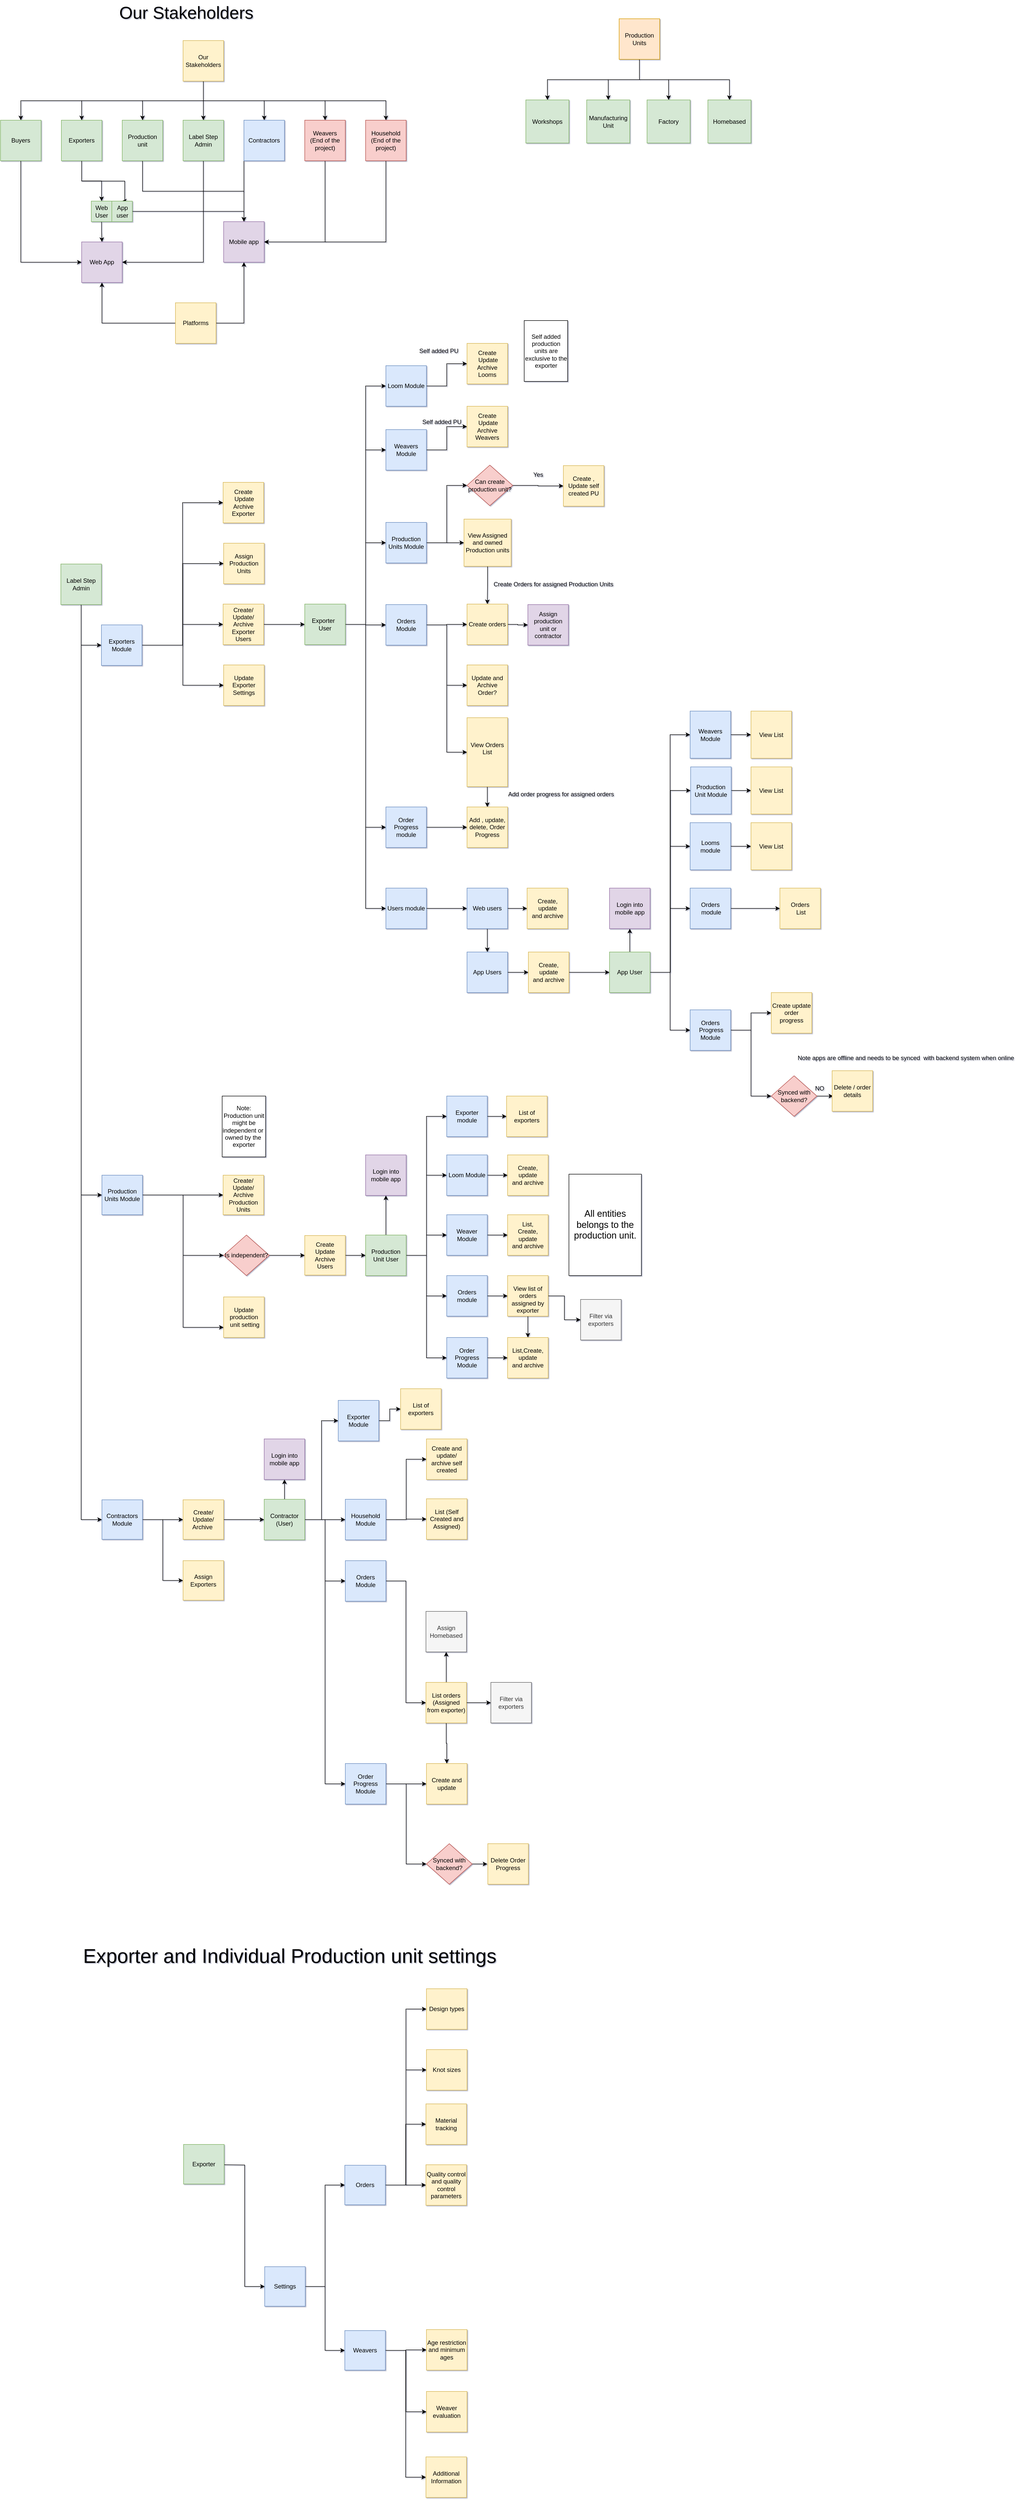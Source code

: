 <mxfile version="21.2.1" type="github">
  <diagram name="Page-1" id="uZHtYWldSxpufyFr-pqT">
    <mxGraphModel dx="1985" dy="1435" grid="0" gridSize="10" guides="1" tooltips="1" connect="1" arrows="1" fold="1" page="0" pageScale="1" pageWidth="850" pageHeight="1100" math="0" shadow="1">
      <root>
        <mxCell id="0" />
        <mxCell id="1" parent="0" />
        <mxCell id="a2VivNh5aopXGgF9XRi2-21" style="edgeStyle=orthogonalEdgeStyle;rounded=0;orthogonalLoop=1;jettySize=auto;html=1;exitX=0.5;exitY=1;exitDx=0;exitDy=0;" parent="1" source="a2VivNh5aopXGgF9XRi2-1" target="a2VivNh5aopXGgF9XRi2-10" edge="1">
          <mxGeometry relative="1" as="geometry" />
        </mxCell>
        <mxCell id="kFHaEGE6KiWfbysTFtR1-57" style="edgeStyle=orthogonalEdgeStyle;rounded=0;orthogonalLoop=1;jettySize=auto;html=1;exitX=0.5;exitY=1;exitDx=0;exitDy=0;entryX=0.5;entryY=0;entryDx=0;entryDy=0;" parent="1" source="a2VivNh5aopXGgF9XRi2-1" target="a2VivNh5aopXGgF9XRi2-12" edge="1">
          <mxGeometry relative="1" as="geometry" />
        </mxCell>
        <mxCell id="kFHaEGE6KiWfbysTFtR1-59" style="edgeStyle=orthogonalEdgeStyle;rounded=0;orthogonalLoop=1;jettySize=auto;html=1;exitX=0.5;exitY=1;exitDx=0;exitDy=0;entryX=0.5;entryY=0;entryDx=0;entryDy=0;" parent="1" source="a2VivNh5aopXGgF9XRi2-1" target="a2VivNh5aopXGgF9XRi2-5" edge="1">
          <mxGeometry relative="1" as="geometry" />
        </mxCell>
        <mxCell id="kFHaEGE6KiWfbysTFtR1-60" style="edgeStyle=orthogonalEdgeStyle;rounded=0;orthogonalLoop=1;jettySize=auto;html=1;exitX=0.5;exitY=1;exitDx=0;exitDy=0;entryX=0.5;entryY=0;entryDx=0;entryDy=0;" parent="1" source="a2VivNh5aopXGgF9XRi2-1" target="a2VivNh5aopXGgF9XRi2-4" edge="1">
          <mxGeometry relative="1" as="geometry" />
        </mxCell>
        <mxCell id="kFHaEGE6KiWfbysTFtR1-61" style="edgeStyle=orthogonalEdgeStyle;rounded=0;orthogonalLoop=1;jettySize=auto;html=1;exitX=0.5;exitY=1;exitDx=0;exitDy=0;" parent="1" source="a2VivNh5aopXGgF9XRi2-1" target="a2VivNh5aopXGgF9XRi2-19" edge="1">
          <mxGeometry relative="1" as="geometry" />
        </mxCell>
        <mxCell id="kFHaEGE6KiWfbysTFtR1-62" style="edgeStyle=orthogonalEdgeStyle;rounded=0;orthogonalLoop=1;jettySize=auto;html=1;exitX=0.5;exitY=1;exitDx=0;exitDy=0;" parent="1" source="a2VivNh5aopXGgF9XRi2-1" target="a2VivNh5aopXGgF9XRi2-3" edge="1">
          <mxGeometry relative="1" as="geometry" />
        </mxCell>
        <mxCell id="kFHaEGE6KiWfbysTFtR1-63" style="edgeStyle=orthogonalEdgeStyle;rounded=0;orthogonalLoop=1;jettySize=auto;html=1;exitX=0.5;exitY=1;exitDx=0;exitDy=0;entryX=0.5;entryY=0;entryDx=0;entryDy=0;" parent="1" source="a2VivNh5aopXGgF9XRi2-1" target="a2VivNh5aopXGgF9XRi2-2" edge="1">
          <mxGeometry relative="1" as="geometry" />
        </mxCell>
        <mxCell id="a2VivNh5aopXGgF9XRi2-1" value="Our Stakeholders" style="whiteSpace=wrap;html=1;aspect=fixed;fillColor=#fff2cc;strokeColor=#d6b656;" parent="1" vertex="1">
          <mxGeometry x="440" y="-157" width="80" height="80" as="geometry" />
        </mxCell>
        <mxCell id="a2VivNh5aopXGgF9XRi2-88" style="edgeStyle=orthogonalEdgeStyle;rounded=0;orthogonalLoop=1;jettySize=auto;html=1;exitX=0.5;exitY=1;exitDx=0;exitDy=0;entryX=0;entryY=0.5;entryDx=0;entryDy=0;" parent="1" source="a2VivNh5aopXGgF9XRi2-2" target="a2VivNh5aopXGgF9XRi2-23" edge="1">
          <mxGeometry relative="1" as="geometry" />
        </mxCell>
        <mxCell id="a2VivNh5aopXGgF9XRi2-2" value="Buyers" style="whiteSpace=wrap;html=1;aspect=fixed;fillColor=#d5e8d4;strokeColor=#82b366;" parent="1" vertex="1">
          <mxGeometry x="80" width="80" height="80" as="geometry" />
        </mxCell>
        <mxCell id="kFHaEGE6KiWfbysTFtR1-50" style="edgeStyle=orthogonalEdgeStyle;rounded=0;orthogonalLoop=1;jettySize=auto;html=1;exitX=0.5;exitY=1;exitDx=0;exitDy=0;" parent="1" source="a2VivNh5aopXGgF9XRi2-3" target="a2VivNh5aopXGgF9XRi2-42" edge="1">
          <mxGeometry relative="1" as="geometry" />
        </mxCell>
        <mxCell id="kFHaEGE6KiWfbysTFtR1-52" style="edgeStyle=orthogonalEdgeStyle;rounded=0;orthogonalLoop=1;jettySize=auto;html=1;exitX=0.5;exitY=1;exitDx=0;exitDy=0;entryX=0.5;entryY=0;entryDx=0;entryDy=0;" parent="1" source="a2VivNh5aopXGgF9XRi2-3" target="a2VivNh5aopXGgF9XRi2-43" edge="1">
          <mxGeometry relative="1" as="geometry">
            <Array as="points">
              <mxPoint x="240" y="120" />
              <mxPoint x="325" y="120" />
              <mxPoint x="325" y="159" />
            </Array>
          </mxGeometry>
        </mxCell>
        <mxCell id="a2VivNh5aopXGgF9XRi2-3" value="Exporters" style="whiteSpace=wrap;html=1;aspect=fixed;fillColor=#d5e8d4;strokeColor=#82b366;" parent="1" vertex="1">
          <mxGeometry x="200" width="80" height="80" as="geometry" />
        </mxCell>
        <mxCell id="l383LgbhTiznayiTqEmX-2" style="edgeStyle=orthogonalEdgeStyle;rounded=0;orthogonalLoop=1;jettySize=auto;html=1;exitX=0.5;exitY=1;exitDx=0;exitDy=0;entryX=0.5;entryY=0;entryDx=0;entryDy=0;" edge="1" parent="1" source="a2VivNh5aopXGgF9XRi2-4" target="kFHaEGE6KiWfbysTFtR1-1">
          <mxGeometry relative="1" as="geometry" />
        </mxCell>
        <mxCell id="a2VivNh5aopXGgF9XRi2-4" value="Production unit " style="whiteSpace=wrap;html=1;aspect=fixed;fillColor=#d5e8d4;strokeColor=#82b366;" parent="1" vertex="1">
          <mxGeometry x="320" width="80" height="80" as="geometry" />
        </mxCell>
        <mxCell id="a2VivNh5aopXGgF9XRi2-31" style="edgeStyle=orthogonalEdgeStyle;rounded=0;orthogonalLoop=1;jettySize=auto;html=1;exitX=0.5;exitY=1;exitDx=0;exitDy=0;entryX=1;entryY=0.5;entryDx=0;entryDy=0;" parent="1" source="a2VivNh5aopXGgF9XRi2-5" target="kFHaEGE6KiWfbysTFtR1-1" edge="1">
          <mxGeometry relative="1" as="geometry">
            <mxPoint x="600" y="243" as="targetPoint" />
          </mxGeometry>
        </mxCell>
        <mxCell id="a2VivNh5aopXGgF9XRi2-5" value="&lt;div&gt;Weavers&lt;/div&gt;(End of the project)" style="whiteSpace=wrap;html=1;aspect=fixed;fillColor=#f8cecc;strokeColor=#b85450;" parent="1" vertex="1">
          <mxGeometry x="680" width="80" height="80" as="geometry" />
        </mxCell>
        <mxCell id="a2VivNh5aopXGgF9XRi2-29" style="edgeStyle=orthogonalEdgeStyle;rounded=0;orthogonalLoop=1;jettySize=auto;html=1;exitX=0.5;exitY=1;exitDx=0;exitDy=0;entryX=1;entryY=0.5;entryDx=0;entryDy=0;" parent="1" source="a2VivNh5aopXGgF9XRi2-10" target="a2VivNh5aopXGgF9XRi2-23" edge="1">
          <mxGeometry relative="1" as="geometry" />
        </mxCell>
        <mxCell id="a2VivNh5aopXGgF9XRi2-10" value="Label Step Admin" style="whiteSpace=wrap;html=1;aspect=fixed;fillColor=#d5e8d4;strokeColor=#82b366;" parent="1" vertex="1">
          <mxGeometry x="440" width="80" height="80" as="geometry" />
        </mxCell>
        <mxCell id="kFHaEGE6KiWfbysTFtR1-70" style="edgeStyle=orthogonalEdgeStyle;rounded=0;orthogonalLoop=1;jettySize=auto;html=1;exitX=0;exitY=1;exitDx=0;exitDy=0;" parent="1" source="a2VivNh5aopXGgF9XRi2-12" target="kFHaEGE6KiWfbysTFtR1-1" edge="1">
          <mxGeometry relative="1" as="geometry" />
        </mxCell>
        <mxCell id="a2VivNh5aopXGgF9XRi2-12" value="Contractors" style="whiteSpace=wrap;html=1;aspect=fixed;fillColor=#dae8fc;strokeColor=#6c8ebf;" parent="1" vertex="1">
          <mxGeometry x="560" width="80" height="80" as="geometry" />
        </mxCell>
        <mxCell id="a2VivNh5aopXGgF9XRi2-32" style="edgeStyle=orthogonalEdgeStyle;rounded=0;orthogonalLoop=1;jettySize=auto;html=1;exitX=0.5;exitY=1;exitDx=0;exitDy=0;entryX=1;entryY=0.5;entryDx=0;entryDy=0;" parent="1" source="a2VivNh5aopXGgF9XRi2-19" target="kFHaEGE6KiWfbysTFtR1-1" edge="1">
          <mxGeometry relative="1" as="geometry">
            <mxPoint x="600" y="263" as="targetPoint" />
          </mxGeometry>
        </mxCell>
        <mxCell id="a2VivNh5aopXGgF9XRi2-19" value="&lt;div&gt;Household&lt;/div&gt;(End of the project)" style="whiteSpace=wrap;html=1;aspect=fixed;fillColor=#f8cecc;strokeColor=#b85450;" parent="1" vertex="1">
          <mxGeometry x="800" width="80" height="80" as="geometry" />
        </mxCell>
        <mxCell id="kFHaEGE6KiWfbysTFtR1-71" style="edgeStyle=orthogonalEdgeStyle;rounded=0;orthogonalLoop=1;jettySize=auto;html=1;exitX=1;exitY=0.5;exitDx=0;exitDy=0;entryX=0.5;entryY=1;entryDx=0;entryDy=0;" parent="1" source="a2VivNh5aopXGgF9XRi2-22" target="kFHaEGE6KiWfbysTFtR1-1" edge="1">
          <mxGeometry relative="1" as="geometry" />
        </mxCell>
        <mxCell id="kFHaEGE6KiWfbysTFtR1-72" style="edgeStyle=orthogonalEdgeStyle;rounded=0;orthogonalLoop=1;jettySize=auto;html=1;exitX=0;exitY=0.5;exitDx=0;exitDy=0;entryX=0.5;entryY=1;entryDx=0;entryDy=0;" parent="1" source="a2VivNh5aopXGgF9XRi2-22" target="a2VivNh5aopXGgF9XRi2-23" edge="1">
          <mxGeometry relative="1" as="geometry" />
        </mxCell>
        <mxCell id="a2VivNh5aopXGgF9XRi2-22" value="Platforms" style="whiteSpace=wrap;html=1;aspect=fixed;fillColor=#fff2cc;strokeColor=#d6b656;" parent="1" vertex="1">
          <mxGeometry x="425" y="360" width="80" height="80" as="geometry" />
        </mxCell>
        <mxCell id="a2VivNh5aopXGgF9XRi2-23" value="Web App" style="whiteSpace=wrap;html=1;aspect=fixed;fillColor=#e1d5e7;strokeColor=#9673a6;" parent="1" vertex="1">
          <mxGeometry x="240" y="240" width="80" height="80" as="geometry" />
        </mxCell>
        <mxCell id="kFHaEGE6KiWfbysTFtR1-56" style="edgeStyle=orthogonalEdgeStyle;rounded=0;orthogonalLoop=1;jettySize=auto;html=1;exitX=0.5;exitY=1;exitDx=0;exitDy=0;entryX=0.5;entryY=0;entryDx=0;entryDy=0;" parent="1" source="a2VivNh5aopXGgF9XRi2-42" target="a2VivNh5aopXGgF9XRi2-23" edge="1">
          <mxGeometry relative="1" as="geometry" />
        </mxCell>
        <mxCell id="a2VivNh5aopXGgF9XRi2-42" value="Web User" style="whiteSpace=wrap;html=1;aspect=fixed;fillColor=#d5e8d4;strokeColor=#82b366;" parent="1" vertex="1">
          <mxGeometry x="259" y="159.5" width="40.5" height="40.5" as="geometry" />
        </mxCell>
        <mxCell id="kFHaEGE6KiWfbysTFtR1-67" style="edgeStyle=orthogonalEdgeStyle;rounded=0;orthogonalLoop=1;jettySize=auto;html=1;exitX=1;exitY=0.5;exitDx=0;exitDy=0;entryX=0.5;entryY=0;entryDx=0;entryDy=0;" parent="1" source="a2VivNh5aopXGgF9XRi2-43" target="kFHaEGE6KiWfbysTFtR1-1" edge="1">
          <mxGeometry relative="1" as="geometry" />
        </mxCell>
        <mxCell id="a2VivNh5aopXGgF9XRi2-43" value="&lt;div&gt;App &lt;br&gt;&lt;/div&gt;&lt;div&gt;user&lt;/div&gt;" style="whiteSpace=wrap;html=1;aspect=fixed;fillColor=#d5e8d4;strokeColor=#82b366;" parent="1" vertex="1">
          <mxGeometry x="299.5" y="159.5" width="40.5" height="40.5" as="geometry" />
        </mxCell>
        <mxCell id="a2VivNh5aopXGgF9XRi2-57" style="edgeStyle=orthogonalEdgeStyle;rounded=0;orthogonalLoop=1;jettySize=auto;html=1;exitX=0.5;exitY=1;exitDx=0;exitDy=0;entryX=0;entryY=0.5;entryDx=0;entryDy=0;" parent="1" source="a2VivNh5aopXGgF9XRi2-51" target="a2VivNh5aopXGgF9XRi2-53" edge="1">
          <mxGeometry relative="1" as="geometry" />
        </mxCell>
        <mxCell id="a2VivNh5aopXGgF9XRi2-58" style="edgeStyle=orthogonalEdgeStyle;rounded=0;orthogonalLoop=1;jettySize=auto;html=1;exitX=0.5;exitY=1;exitDx=0;exitDy=0;entryX=0;entryY=0.5;entryDx=0;entryDy=0;" parent="1" source="a2VivNh5aopXGgF9XRi2-51" target="a2VivNh5aopXGgF9XRi2-56" edge="1">
          <mxGeometry relative="1" as="geometry" />
        </mxCell>
        <mxCell id="kFHaEGE6KiWfbysTFtR1-87" style="edgeStyle=orthogonalEdgeStyle;rounded=0;orthogonalLoop=1;jettySize=auto;html=1;exitX=0.5;exitY=1;exitDx=0;exitDy=0;entryX=0;entryY=0.5;entryDx=0;entryDy=0;" parent="1" source="a2VivNh5aopXGgF9XRi2-51" target="kFHaEGE6KiWfbysTFtR1-86" edge="1">
          <mxGeometry relative="1" as="geometry" />
        </mxCell>
        <mxCell id="a2VivNh5aopXGgF9XRi2-51" value="Label Step Admin" style="whiteSpace=wrap;html=1;aspect=fixed;fillColor=#d5e8d4;strokeColor=#82b366;" parent="1" vertex="1">
          <mxGeometry x="199" y="875" width="80" height="80" as="geometry" />
        </mxCell>
        <mxCell id="a2VivNh5aopXGgF9XRi2-64" style="edgeStyle=orthogonalEdgeStyle;rounded=0;orthogonalLoop=1;jettySize=auto;html=1;entryX=0;entryY=0.5;entryDx=0;entryDy=0;" parent="1" source="a2VivNh5aopXGgF9XRi2-53" target="a2VivNh5aopXGgF9XRi2-61" edge="1">
          <mxGeometry relative="1" as="geometry" />
        </mxCell>
        <mxCell id="a2VivNh5aopXGgF9XRi2-66" style="edgeStyle=orthogonalEdgeStyle;rounded=0;orthogonalLoop=1;jettySize=auto;html=1;exitX=1;exitY=0.5;exitDx=0;exitDy=0;entryX=0;entryY=0.5;entryDx=0;entryDy=0;" parent="1" source="a2VivNh5aopXGgF9XRi2-53" target="a2VivNh5aopXGgF9XRi2-65" edge="1">
          <mxGeometry relative="1" as="geometry" />
        </mxCell>
        <mxCell id="a2VivNh5aopXGgF9XRi2-68" style="edgeStyle=orthogonalEdgeStyle;rounded=0;orthogonalLoop=1;jettySize=auto;html=1;exitX=1;exitY=0.5;exitDx=0;exitDy=0;" parent="1" source="a2VivNh5aopXGgF9XRi2-53" target="a2VivNh5aopXGgF9XRi2-67" edge="1">
          <mxGeometry relative="1" as="geometry" />
        </mxCell>
        <mxCell id="a2VivNh5aopXGgF9XRi2-85" style="edgeStyle=orthogonalEdgeStyle;rounded=0;orthogonalLoop=1;jettySize=auto;html=1;exitX=1;exitY=0.5;exitDx=0;exitDy=0;" parent="1" source="a2VivNh5aopXGgF9XRi2-53" target="a2VivNh5aopXGgF9XRi2-84" edge="1">
          <mxGeometry relative="1" as="geometry" />
        </mxCell>
        <mxCell id="a2VivNh5aopXGgF9XRi2-53" value="Exporters Module" style="whiteSpace=wrap;html=1;aspect=fixed;fillColor=#dae8fc;strokeColor=#6c8ebf;" parent="1" vertex="1">
          <mxGeometry x="279" y="995" width="80" height="80" as="geometry" />
        </mxCell>
        <mxCell id="a2VivNh5aopXGgF9XRi2-74" style="edgeStyle=orthogonalEdgeStyle;rounded=0;orthogonalLoop=1;jettySize=auto;html=1;exitX=1;exitY=0.5;exitDx=0;exitDy=0;entryX=0;entryY=0.5;entryDx=0;entryDy=0;" parent="1" source="a2VivNh5aopXGgF9XRi2-56" target="a2VivNh5aopXGgF9XRi2-70" edge="1">
          <mxGeometry relative="1" as="geometry" />
        </mxCell>
        <mxCell id="kFHaEGE6KiWfbysTFtR1-22" style="edgeStyle=orthogonalEdgeStyle;rounded=0;orthogonalLoop=1;jettySize=auto;html=1;exitX=1;exitY=0.5;exitDx=0;exitDy=0;entryX=0;entryY=0.75;entryDx=0;entryDy=0;" parent="1" source="a2VivNh5aopXGgF9XRi2-56" target="kFHaEGE6KiWfbysTFtR1-21" edge="1">
          <mxGeometry relative="1" as="geometry" />
        </mxCell>
        <mxCell id="kFHaEGE6KiWfbysTFtR1-26" style="edgeStyle=orthogonalEdgeStyle;rounded=0;orthogonalLoop=1;jettySize=auto;html=1;exitX=1;exitY=0.5;exitDx=0;exitDy=0;entryX=0;entryY=0.5;entryDx=0;entryDy=0;" parent="1" source="a2VivNh5aopXGgF9XRi2-56" target="kFHaEGE6KiWfbysTFtR1-24" edge="1">
          <mxGeometry relative="1" as="geometry" />
        </mxCell>
        <mxCell id="a2VivNh5aopXGgF9XRi2-56" value="Production Units Module" style="whiteSpace=wrap;html=1;aspect=fixed;fillColor=#dae8fc;strokeColor=#6c8ebf;" parent="1" vertex="1">
          <mxGeometry x="280" y="2080" width="80" height="78" as="geometry" />
        </mxCell>
        <mxCell id="a2VivNh5aopXGgF9XRi2-61" value="&lt;div&gt;Create&lt;/div&gt;&lt;div&gt;&amp;nbsp;Update&lt;/div&gt;&lt;div&gt;Archive Exporter&lt;/div&gt;" style="whiteSpace=wrap;html=1;aspect=fixed;fillColor=#fff2cc;strokeColor=#d6b656;" parent="1" vertex="1">
          <mxGeometry x="519" y="714" width="80" height="80" as="geometry" />
        </mxCell>
        <mxCell id="a2VivNh5aopXGgF9XRi2-65" value="Assign Production Units" style="whiteSpace=wrap;html=1;aspect=fixed;fillColor=#fff2cc;strokeColor=#d6b656;" parent="1" vertex="1">
          <mxGeometry x="520" y="834" width="80" height="80" as="geometry" />
        </mxCell>
        <mxCell id="a2VivNh5aopXGgF9XRi2-78" style="edgeStyle=orthogonalEdgeStyle;rounded=0;orthogonalLoop=1;jettySize=auto;html=1;exitX=1;exitY=0.5;exitDx=0;exitDy=0;entryX=0;entryY=0.5;entryDx=0;entryDy=0;" parent="1" source="a2VivNh5aopXGgF9XRi2-67" target="a2VivNh5aopXGgF9XRi2-77" edge="1">
          <mxGeometry relative="1" as="geometry" />
        </mxCell>
        <mxCell id="a2VivNh5aopXGgF9XRi2-67" value="Create/ Update/ Archive Exporter Users" style="whiteSpace=wrap;html=1;aspect=fixed;fillColor=#fff2cc;strokeColor=#d6b656;" parent="1" vertex="1">
          <mxGeometry x="519" y="954" width="80" height="80" as="geometry" />
        </mxCell>
        <mxCell id="a2VivNh5aopXGgF9XRi2-70" value="Create/ Update/ Archive Production Units" style="whiteSpace=wrap;html=1;aspect=fixed;fillColor=#fff2cc;strokeColor=#d6b656;" parent="1" vertex="1">
          <mxGeometry x="519" y="2080" width="80" height="78" as="geometry" />
        </mxCell>
        <mxCell id="kFHaEGE6KiWfbysTFtR1-42" style="edgeStyle=orthogonalEdgeStyle;rounded=0;orthogonalLoop=1;jettySize=auto;html=1;exitX=1;exitY=0.5;exitDx=0;exitDy=0;" parent="1" source="a2VivNh5aopXGgF9XRi2-71" target="kFHaEGE6KiWfbysTFtR1-40" edge="1">
          <mxGeometry relative="1" as="geometry" />
        </mxCell>
        <mxCell id="a2VivNh5aopXGgF9XRi2-71" value="&lt;div&gt;Create&lt;br&gt;&lt;/div&gt;&lt;div&gt;Update&lt;/div&gt;&lt;div&gt;Archive&lt;/div&gt;&lt;div&gt;Users&lt;br&gt;&lt;/div&gt;" style="whiteSpace=wrap;html=1;aspect=fixed;fillColor=#fff2cc;strokeColor=#d6b656;" parent="1" vertex="1">
          <mxGeometry x="680" y="2199" width="80" height="78" as="geometry" />
        </mxCell>
        <mxCell id="a2VivNh5aopXGgF9XRi2-83" style="edgeStyle=orthogonalEdgeStyle;rounded=0;orthogonalLoop=1;jettySize=auto;html=1;exitX=1;exitY=0.5;exitDx=0;exitDy=0;entryX=0;entryY=0.5;entryDx=0;entryDy=0;" parent="1" source="a2VivNh5aopXGgF9XRi2-77" target="a2VivNh5aopXGgF9XRi2-82" edge="1">
          <mxGeometry relative="1" as="geometry" />
        </mxCell>
        <mxCell id="a2VivNh5aopXGgF9XRi2-130" style="edgeStyle=orthogonalEdgeStyle;rounded=0;orthogonalLoop=1;jettySize=auto;html=1;exitX=1;exitY=0.5;exitDx=0;exitDy=0;entryX=0;entryY=0.5;entryDx=0;entryDy=0;" parent="1" source="a2VivNh5aopXGgF9XRi2-77" target="a2VivNh5aopXGgF9XRi2-122" edge="1">
          <mxGeometry relative="1" as="geometry" />
        </mxCell>
        <mxCell id="a2VivNh5aopXGgF9XRi2-140" style="edgeStyle=orthogonalEdgeStyle;rounded=0;orthogonalLoop=1;jettySize=auto;html=1;exitX=1;exitY=0.5;exitDx=0;exitDy=0;entryX=0;entryY=0.5;entryDx=0;entryDy=0;" parent="1" source="a2VivNh5aopXGgF9XRi2-77" target="a2VivNh5aopXGgF9XRi2-137" edge="1">
          <mxGeometry relative="1" as="geometry" />
        </mxCell>
        <mxCell id="a2VivNh5aopXGgF9XRi2-147" style="edgeStyle=orthogonalEdgeStyle;rounded=0;orthogonalLoop=1;jettySize=auto;html=1;exitX=1;exitY=0.5;exitDx=0;exitDy=0;entryX=0;entryY=0.5;entryDx=0;entryDy=0;" parent="1" source="a2VivNh5aopXGgF9XRi2-77" target="a2VivNh5aopXGgF9XRi2-146" edge="1">
          <mxGeometry relative="1" as="geometry" />
        </mxCell>
        <mxCell id="VlnYoxp_lNb_niLRvneX-2" style="edgeStyle=orthogonalEdgeStyle;rounded=0;orthogonalLoop=1;jettySize=auto;html=1;exitX=1;exitY=0.5;exitDx=0;exitDy=0;entryX=0;entryY=0.5;entryDx=0;entryDy=0;" parent="1" source="a2VivNh5aopXGgF9XRi2-77" target="VlnYoxp_lNb_niLRvneX-1" edge="1">
          <mxGeometry relative="1" as="geometry" />
        </mxCell>
        <mxCell id="VlnYoxp_lNb_niLRvneX-18" style="edgeStyle=orthogonalEdgeStyle;rounded=0;orthogonalLoop=1;jettySize=auto;html=1;exitX=1;exitY=0.5;exitDx=0;exitDy=0;entryX=0;entryY=0.5;entryDx=0;entryDy=0;" parent="1" source="a2VivNh5aopXGgF9XRi2-77" target="VlnYoxp_lNb_niLRvneX-11" edge="1">
          <mxGeometry relative="1" as="geometry" />
        </mxCell>
        <mxCell id="a2VivNh5aopXGgF9XRi2-77" value="&lt;div&gt;Exporter&amp;nbsp;&amp;nbsp; User&lt;/div&gt;" style="whiteSpace=wrap;html=1;aspect=fixed;fillColor=#d5e8d4;strokeColor=#82b366;" parent="1" vertex="1">
          <mxGeometry x="680" y="954" width="80" height="80" as="geometry" />
        </mxCell>
        <mxCell id="a2VivNh5aopXGgF9XRi2-103" style="edgeStyle=orthogonalEdgeStyle;rounded=0;orthogonalLoop=1;jettySize=auto;html=1;exitX=1;exitY=0.5;exitDx=0;exitDy=0;entryX=0;entryY=0.5;entryDx=0;entryDy=0;" parent="1" source="a2VivNh5aopXGgF9XRi2-82" target="a2VivNh5aopXGgF9XRi2-86" edge="1">
          <mxGeometry relative="1" as="geometry" />
        </mxCell>
        <mxCell id="a2VivNh5aopXGgF9XRi2-115" style="edgeStyle=orthogonalEdgeStyle;rounded=0;orthogonalLoop=1;jettySize=auto;html=1;exitX=1;exitY=0.5;exitDx=0;exitDy=0;entryX=0;entryY=0.5;entryDx=0;entryDy=0;" parent="1" source="a2VivNh5aopXGgF9XRi2-82" target="a2VivNh5aopXGgF9XRi2-101" edge="1">
          <mxGeometry relative="1" as="geometry" />
        </mxCell>
        <mxCell id="a2VivNh5aopXGgF9XRi2-82" value="Production Units Module" style="whiteSpace=wrap;html=1;aspect=fixed;fillColor=#dae8fc;strokeColor=#6c8ebf;" parent="1" vertex="1">
          <mxGeometry x="840" y="793" width="80" height="80" as="geometry" />
        </mxCell>
        <mxCell id="a2VivNh5aopXGgF9XRi2-84" value="Update Exporter Settings" style="whiteSpace=wrap;html=1;aspect=fixed;fillColor=#fff2cc;strokeColor=#d6b656;" parent="1" vertex="1">
          <mxGeometry x="520" y="1074" width="80" height="80" as="geometry" />
        </mxCell>
        <mxCell id="a2VivNh5aopXGgF9XRi2-127" style="edgeStyle=orthogonalEdgeStyle;rounded=0;orthogonalLoop=1;jettySize=auto;html=1;exitX=0.5;exitY=1;exitDx=0;exitDy=0;entryX=0.5;entryY=0;entryDx=0;entryDy=0;" parent="1" source="a2VivNh5aopXGgF9XRi2-86" target="a2VivNh5aopXGgF9XRi2-123" edge="1">
          <mxGeometry relative="1" as="geometry" />
        </mxCell>
        <mxCell id="a2VivNh5aopXGgF9XRi2-86" value="View Assigned and owned Production units" style="whiteSpace=wrap;html=1;aspect=fixed;fillColor=#fff2cc;strokeColor=#d6b656;" parent="1" vertex="1">
          <mxGeometry x="994" y="786.5" width="93" height="93" as="geometry" />
        </mxCell>
        <mxCell id="a2VivNh5aopXGgF9XRi2-87" value="&lt;font style=&quot;font-size: 34px;&quot;&gt;Our Stakeholders&lt;/font&gt;" style="text;html=1;align=center;verticalAlign=middle;resizable=0;points=[];autosize=1;strokeColor=none;fillColor=none;" parent="1" vertex="1">
          <mxGeometry x="301" y="-237" width="290" height="50" as="geometry" />
        </mxCell>
        <mxCell id="a2VivNh5aopXGgF9XRi2-114" style="edgeStyle=orthogonalEdgeStyle;rounded=0;orthogonalLoop=1;jettySize=auto;html=1;exitX=1;exitY=0.5;exitDx=0;exitDy=0;entryX=0;entryY=0.5;entryDx=0;entryDy=0;" parent="1" source="a2VivNh5aopXGgF9XRi2-101" target="a2VivNh5aopXGgF9XRi2-112" edge="1">
          <mxGeometry relative="1" as="geometry" />
        </mxCell>
        <mxCell id="a2VivNh5aopXGgF9XRi2-101" value="&lt;div&gt;Can create &lt;br&gt;&lt;/div&gt;&lt;div&gt;production unit?&lt;/div&gt;" style="rhombus;whiteSpace=wrap;html=1;fillColor=#f8cecc;strokeColor=#b85450;" parent="1" vertex="1">
          <mxGeometry x="1000" y="680" width="90" height="80" as="geometry" />
        </mxCell>
        <mxCell id="a2VivNh5aopXGgF9XRi2-112" value="&lt;div&gt;Create ,&lt;/div&gt;&lt;div&gt;Update self created PU&lt;br&gt;&lt;/div&gt;" style="whiteSpace=wrap;html=1;aspect=fixed;fillColor=#fff2cc;strokeColor=#d6b656;" parent="1" vertex="1">
          <mxGeometry x="1190" y="681" width="80" height="80" as="geometry" />
        </mxCell>
        <mxCell id="a2VivNh5aopXGgF9XRi2-116" value="Yes" style="text;html=1;align=center;verticalAlign=middle;resizable=0;points=[];autosize=1;strokeColor=none;fillColor=none;" parent="1" vertex="1">
          <mxGeometry x="1120" y="684" width="40" height="30" as="geometry" />
        </mxCell>
        <mxCell id="a2VivNh5aopXGgF9XRi2-128" style="edgeStyle=orthogonalEdgeStyle;rounded=0;orthogonalLoop=1;jettySize=auto;html=1;exitX=1;exitY=0.5;exitDx=0;exitDy=0;entryX=0;entryY=0.5;entryDx=0;entryDy=0;" parent="1" source="a2VivNh5aopXGgF9XRi2-122" target="a2VivNh5aopXGgF9XRi2-123" edge="1">
          <mxGeometry relative="1" as="geometry" />
        </mxCell>
        <mxCell id="a2VivNh5aopXGgF9XRi2-139" style="edgeStyle=orthogonalEdgeStyle;rounded=0;orthogonalLoop=1;jettySize=auto;html=1;exitX=1;exitY=0.5;exitDx=0;exitDy=0;entryX=0;entryY=0.5;entryDx=0;entryDy=0;" parent="1" source="a2VivNh5aopXGgF9XRi2-122" target="a2VivNh5aopXGgF9XRi2-138" edge="1">
          <mxGeometry relative="1" as="geometry" />
        </mxCell>
        <mxCell id="kFHaEGE6KiWfbysTFtR1-5" style="edgeStyle=orthogonalEdgeStyle;rounded=0;orthogonalLoop=1;jettySize=auto;html=1;exitX=1;exitY=0.5;exitDx=0;exitDy=0;entryX=0;entryY=0.5;entryDx=0;entryDy=0;" parent="1" source="a2VivNh5aopXGgF9XRi2-122" target="a2VivNh5aopXGgF9XRi2-135" edge="1">
          <mxGeometry relative="1" as="geometry" />
        </mxCell>
        <mxCell id="a2VivNh5aopXGgF9XRi2-122" value="Orders Module" style="whiteSpace=wrap;html=1;aspect=fixed;fillColor=#dae8fc;strokeColor=#6c8ebf;" parent="1" vertex="1">
          <mxGeometry x="840" y="955" width="80" height="80" as="geometry" />
        </mxCell>
        <mxCell id="l383LgbhTiznayiTqEmX-14" style="edgeStyle=orthogonalEdgeStyle;rounded=0;orthogonalLoop=1;jettySize=auto;html=1;exitX=1;exitY=0.5;exitDx=0;exitDy=0;" edge="1" parent="1" source="a2VivNh5aopXGgF9XRi2-123" target="l383LgbhTiznayiTqEmX-13">
          <mxGeometry relative="1" as="geometry" />
        </mxCell>
        <mxCell id="a2VivNh5aopXGgF9XRi2-123" value="Create orders" style="whiteSpace=wrap;html=1;aspect=fixed;fillColor=#fff2cc;strokeColor=#d6b656;" parent="1" vertex="1">
          <mxGeometry x="1000" y="954" width="80" height="80" as="geometry" />
        </mxCell>
        <mxCell id="a2VivNh5aopXGgF9XRi2-129" value="Create Orders for assigned Production Units" style="text;html=1;align=center;verticalAlign=middle;resizable=0;points=[];autosize=1;strokeColor=none;fillColor=none;" parent="1" vertex="1">
          <mxGeometry x="1040" y="900" width="260" height="30" as="geometry" />
        </mxCell>
        <mxCell id="a2VivNh5aopXGgF9XRi2-135" value="Update and Archive Order?" style="whiteSpace=wrap;html=1;aspect=fixed;fillColor=#fff2cc;strokeColor=#d6b656;" parent="1" vertex="1">
          <mxGeometry x="1000" y="1074" width="80" height="80" as="geometry" />
        </mxCell>
        <mxCell id="a2VivNh5aopXGgF9XRi2-143" style="edgeStyle=orthogonalEdgeStyle;rounded=0;orthogonalLoop=1;jettySize=auto;html=1;exitX=1;exitY=0.5;exitDx=0;exitDy=0;" parent="1" source="a2VivNh5aopXGgF9XRi2-137" target="a2VivNh5aopXGgF9XRi2-142" edge="1">
          <mxGeometry relative="1" as="geometry" />
        </mxCell>
        <mxCell id="a2VivNh5aopXGgF9XRi2-137" value="Order Progress module" style="whiteSpace=wrap;html=1;aspect=fixed;fillColor=#dae8fc;strokeColor=#6c8ebf;" parent="1" vertex="1">
          <mxGeometry x="840" y="1354" width="80" height="80" as="geometry" />
        </mxCell>
        <mxCell id="a2VivNh5aopXGgF9XRi2-144" style="edgeStyle=orthogonalEdgeStyle;rounded=0;orthogonalLoop=1;jettySize=auto;html=1;exitX=0.5;exitY=1;exitDx=0;exitDy=0;entryX=0.5;entryY=0;entryDx=0;entryDy=0;" parent="1" source="a2VivNh5aopXGgF9XRi2-138" target="a2VivNh5aopXGgF9XRi2-142" edge="1">
          <mxGeometry relative="1" as="geometry" />
        </mxCell>
        <mxCell id="a2VivNh5aopXGgF9XRi2-138" value="&lt;div&gt;View Orders List&lt;/div&gt;&lt;div&gt;&amp;nbsp;&lt;/div&gt;" style="whiteSpace=wrap;html=1;aspect=fixed;fillColor=#fff2cc;strokeColor=#d6b656;" parent="1" vertex="1">
          <mxGeometry x="1000" y="1178" width="80" height="136" as="geometry" />
        </mxCell>
        <mxCell id="a2VivNh5aopXGgF9XRi2-142" value="Add , update, delete, Order Progress" style="whiteSpace=wrap;html=1;aspect=fixed;fillColor=#fff2cc;strokeColor=#d6b656;" parent="1" vertex="1">
          <mxGeometry x="1000" y="1354" width="80" height="80" as="geometry" />
        </mxCell>
        <mxCell id="a2VivNh5aopXGgF9XRi2-145" value="Add order progress for assigned orders" style="text;html=1;align=center;verticalAlign=middle;resizable=0;points=[];autosize=1;strokeColor=none;fillColor=none;" parent="1" vertex="1">
          <mxGeometry x="1070" y="1314" width="230" height="30" as="geometry" />
        </mxCell>
        <mxCell id="a2VivNh5aopXGgF9XRi2-150" style="edgeStyle=orthogonalEdgeStyle;rounded=0;orthogonalLoop=1;jettySize=auto;html=1;exitX=1;exitY=0.5;exitDx=0;exitDy=0;entryX=0;entryY=0.5;entryDx=0;entryDy=0;" parent="1" source="a2VivNh5aopXGgF9XRi2-146" target="a2VivNh5aopXGgF9XRi2-148" edge="1">
          <mxGeometry relative="1" as="geometry" />
        </mxCell>
        <mxCell id="a2VivNh5aopXGgF9XRi2-146" value="Users module " style="whiteSpace=wrap;html=1;aspect=fixed;fillColor=#dae8fc;strokeColor=#6c8ebf;" parent="1" vertex="1">
          <mxGeometry x="840" y="1514" width="80" height="80" as="geometry" />
        </mxCell>
        <mxCell id="a2VivNh5aopXGgF9XRi2-152" style="edgeStyle=orthogonalEdgeStyle;rounded=0;orthogonalLoop=1;jettySize=auto;html=1;exitX=1;exitY=0.5;exitDx=0;exitDy=0;entryX=0;entryY=0.5;entryDx=0;entryDy=0;" parent="1" source="a2VivNh5aopXGgF9XRi2-148" target="a2VivNh5aopXGgF9XRi2-151" edge="1">
          <mxGeometry relative="1" as="geometry" />
        </mxCell>
        <mxCell id="a2VivNh5aopXGgF9XRi2-153" style="edgeStyle=orthogonalEdgeStyle;rounded=0;orthogonalLoop=1;jettySize=auto;html=1;exitX=0.5;exitY=1;exitDx=0;exitDy=0;entryX=0.5;entryY=0;entryDx=0;entryDy=0;" parent="1" source="a2VivNh5aopXGgF9XRi2-148" target="a2VivNh5aopXGgF9XRi2-149" edge="1">
          <mxGeometry relative="1" as="geometry" />
        </mxCell>
        <mxCell id="a2VivNh5aopXGgF9XRi2-148" value="Web users" style="whiteSpace=wrap;html=1;aspect=fixed;fillColor=#dae8fc;strokeColor=#6c8ebf;" parent="1" vertex="1">
          <mxGeometry x="1000" y="1514" width="80" height="80" as="geometry" />
        </mxCell>
        <mxCell id="a2VivNh5aopXGgF9XRi2-158" style="edgeStyle=orthogonalEdgeStyle;rounded=0;orthogonalLoop=1;jettySize=auto;html=1;exitX=1;exitY=0.5;exitDx=0;exitDy=0;entryX=0;entryY=0.5;entryDx=0;entryDy=0;" parent="1" source="a2VivNh5aopXGgF9XRi2-149" target="a2VivNh5aopXGgF9XRi2-155" edge="1">
          <mxGeometry relative="1" as="geometry" />
        </mxCell>
        <mxCell id="a2VivNh5aopXGgF9XRi2-149" value="App Users" style="whiteSpace=wrap;html=1;aspect=fixed;fillColor=#dae8fc;strokeColor=#6c8ebf;" parent="1" vertex="1">
          <mxGeometry x="1000" y="1640" width="80" height="80" as="geometry" />
        </mxCell>
        <mxCell id="a2VivNh5aopXGgF9XRi2-151" value="&lt;div&gt;Create, update &lt;br&gt;&lt;/div&gt;&lt;div&gt;and archive&lt;br&gt;&lt;/div&gt;" style="whiteSpace=wrap;html=1;aspect=fixed;fillColor=#fff2cc;strokeColor=#d6b656;" parent="1" vertex="1">
          <mxGeometry x="1118.5" y="1514" width="80" height="80" as="geometry" />
        </mxCell>
        <mxCell id="a2VivNh5aopXGgF9XRi2-162" style="edgeStyle=orthogonalEdgeStyle;rounded=0;orthogonalLoop=1;jettySize=auto;html=1;exitX=1;exitY=0.5;exitDx=0;exitDy=0;entryX=0;entryY=0.5;entryDx=0;entryDy=0;" parent="1" source="a2VivNh5aopXGgF9XRi2-155" target="a2VivNh5aopXGgF9XRi2-161" edge="1">
          <mxGeometry relative="1" as="geometry" />
        </mxCell>
        <mxCell id="a2VivNh5aopXGgF9XRi2-155" value="&lt;div&gt;Create, update &lt;br&gt;&lt;/div&gt;&lt;div&gt;and archive&lt;br&gt;&lt;/div&gt;" style="whiteSpace=wrap;html=1;aspect=fixed;fillColor=#fff2cc;strokeColor=#d6b656;" parent="1" vertex="1">
          <mxGeometry x="1121" y="1640" width="80" height="80" as="geometry" />
        </mxCell>
        <mxCell id="a2VivNh5aopXGgF9XRi2-164" style="edgeStyle=orthogonalEdgeStyle;rounded=0;orthogonalLoop=1;jettySize=auto;html=1;exitX=1;exitY=0.5;exitDx=0;exitDy=0;entryX=0;entryY=0.5;entryDx=0;entryDy=0;" parent="1" source="a2VivNh5aopXGgF9XRi2-161" target="a2VivNh5aopXGgF9XRi2-163" edge="1">
          <mxGeometry relative="1" as="geometry" />
        </mxCell>
        <mxCell id="a2VivNh5aopXGgF9XRi2-169" style="edgeStyle=orthogonalEdgeStyle;rounded=0;orthogonalLoop=1;jettySize=auto;html=1;exitX=0.5;exitY=0;exitDx=0;exitDy=0;entryX=0.5;entryY=1;entryDx=0;entryDy=0;" parent="1" source="a2VivNh5aopXGgF9XRi2-161" target="a2VivNh5aopXGgF9XRi2-168" edge="1">
          <mxGeometry relative="1" as="geometry" />
        </mxCell>
        <mxCell id="a2VivNh5aopXGgF9XRi2-182" style="edgeStyle=orthogonalEdgeStyle;rounded=0;orthogonalLoop=1;jettySize=auto;html=1;exitX=1;exitY=0.5;exitDx=0;exitDy=0;entryX=0;entryY=0.5;entryDx=0;entryDy=0;" parent="1" source="a2VivNh5aopXGgF9XRi2-161" target="a2VivNh5aopXGgF9XRi2-180" edge="1">
          <mxGeometry relative="1" as="geometry" />
        </mxCell>
        <mxCell id="VlnYoxp_lNb_niLRvneX-20" style="edgeStyle=orthogonalEdgeStyle;rounded=0;orthogonalLoop=1;jettySize=auto;html=1;exitX=1;exitY=0.5;exitDx=0;exitDy=0;entryX=0;entryY=0.5;entryDx=0;entryDy=0;" parent="1" source="a2VivNh5aopXGgF9XRi2-161" target="VlnYoxp_lNb_niLRvneX-19" edge="1">
          <mxGeometry relative="1" as="geometry" />
        </mxCell>
        <mxCell id="VlnYoxp_lNb_niLRvneX-27" style="edgeStyle=orthogonalEdgeStyle;rounded=0;orthogonalLoop=1;jettySize=auto;html=1;exitX=1;exitY=0.5;exitDx=0;exitDy=0;entryX=0;entryY=0.5;entryDx=0;entryDy=0;" parent="1" source="a2VivNh5aopXGgF9XRi2-161" target="VlnYoxp_lNb_niLRvneX-21" edge="1">
          <mxGeometry relative="1" as="geometry" />
        </mxCell>
        <mxCell id="VlnYoxp_lNb_niLRvneX-28" style="edgeStyle=orthogonalEdgeStyle;rounded=0;orthogonalLoop=1;jettySize=auto;html=1;exitX=1;exitY=0.5;exitDx=0;exitDy=0;entryX=0;entryY=0.5;entryDx=0;entryDy=0;" parent="1" source="a2VivNh5aopXGgF9XRi2-161" target="VlnYoxp_lNb_niLRvneX-22" edge="1">
          <mxGeometry relative="1" as="geometry" />
        </mxCell>
        <mxCell id="a2VivNh5aopXGgF9XRi2-161" value="App User" style="whiteSpace=wrap;html=1;aspect=fixed;fillColor=#d5e8d4;strokeColor=#82b366;" parent="1" vertex="1">
          <mxGeometry x="1281" y="1640" width="80" height="80" as="geometry" />
        </mxCell>
        <mxCell id="a2VivNh5aopXGgF9XRi2-166" style="edgeStyle=orthogonalEdgeStyle;rounded=0;orthogonalLoop=1;jettySize=auto;html=1;exitX=1;exitY=0.5;exitDx=0;exitDy=0;entryX=0;entryY=0.5;entryDx=0;entryDy=0;" parent="1" source="a2VivNh5aopXGgF9XRi2-163" target="a2VivNh5aopXGgF9XRi2-165" edge="1">
          <mxGeometry relative="1" as="geometry" />
        </mxCell>
        <mxCell id="a2VivNh5aopXGgF9XRi2-163" value="&lt;div&gt;Orders&lt;/div&gt;&amp;nbsp;module" style="whiteSpace=wrap;html=1;aspect=fixed;fillColor=#dae8fc;strokeColor=#6c8ebf;" parent="1" vertex="1">
          <mxGeometry x="1440" y="1514" width="80" height="80" as="geometry" />
        </mxCell>
        <mxCell id="a2VivNh5aopXGgF9XRi2-165" value="&lt;div&gt;Orders&lt;/div&gt;&amp;nbsp;List" style="whiteSpace=wrap;html=1;aspect=fixed;fillColor=#fff2cc;strokeColor=#d6b656;" parent="1" vertex="1">
          <mxGeometry x="1617" y="1514" width="80" height="80" as="geometry" />
        </mxCell>
        <mxCell id="a2VivNh5aopXGgF9XRi2-168" value="Login into mobile app" style="whiteSpace=wrap;html=1;aspect=fixed;fillColor=#e1d5e7;strokeColor=#9673a6;" parent="1" vertex="1">
          <mxGeometry x="1281" y="1514" width="80" height="80" as="geometry" />
        </mxCell>
        <mxCell id="a2VivNh5aopXGgF9XRi2-175" value="NO" style="text;html=1;align=center;verticalAlign=middle;resizable=0;points=[];autosize=1;strokeColor=none;fillColor=none;" parent="1" vertex="1">
          <mxGeometry x="1675" y="1894" width="40" height="30" as="geometry" />
        </mxCell>
        <mxCell id="a2VivNh5aopXGgF9XRi2-179" value="Create update order progress" style="whiteSpace=wrap;html=1;aspect=fixed;fillColor=#fff2cc;strokeColor=#d6b656;" parent="1" vertex="1">
          <mxGeometry x="1600" y="1720" width="80" height="80" as="geometry" />
        </mxCell>
        <mxCell id="a2VivNh5aopXGgF9XRi2-183" style="edgeStyle=orthogonalEdgeStyle;rounded=0;orthogonalLoop=1;jettySize=auto;html=1;exitX=1;exitY=0.5;exitDx=0;exitDy=0;entryX=0;entryY=0.5;entryDx=0;entryDy=0;" parent="1" source="a2VivNh5aopXGgF9XRi2-180" target="a2VivNh5aopXGgF9XRi2-179" edge="1">
          <mxGeometry relative="1" as="geometry" />
        </mxCell>
        <mxCell id="a2VivNh5aopXGgF9XRi2-186" style="edgeStyle=orthogonalEdgeStyle;rounded=0;orthogonalLoop=1;jettySize=auto;html=1;exitX=1;exitY=0.5;exitDx=0;exitDy=0;entryX=0;entryY=0.5;entryDx=0;entryDy=0;" parent="1" source="a2VivNh5aopXGgF9XRi2-180" target="a2VivNh5aopXGgF9XRi2-185" edge="1">
          <mxGeometry relative="1" as="geometry" />
        </mxCell>
        <mxCell id="a2VivNh5aopXGgF9XRi2-180" value="&lt;div&gt;Orders&lt;/div&gt;&amp;nbsp;Progress Module" style="whiteSpace=wrap;html=1;aspect=fixed;fillColor=#dae8fc;strokeColor=#6c8ebf;" parent="1" vertex="1">
          <mxGeometry x="1440" y="1754" width="80" height="80" as="geometry" />
        </mxCell>
        <mxCell id="a2VivNh5aopXGgF9XRi2-189" style="edgeStyle=orthogonalEdgeStyle;rounded=0;orthogonalLoop=1;jettySize=auto;html=1;exitX=1;exitY=0.5;exitDx=0;exitDy=0;entryX=0.025;entryY=0.637;entryDx=0;entryDy=0;entryPerimeter=0;" parent="1" source="a2VivNh5aopXGgF9XRi2-185" target="a2VivNh5aopXGgF9XRi2-187" edge="1">
          <mxGeometry relative="1" as="geometry" />
        </mxCell>
        <mxCell id="a2VivNh5aopXGgF9XRi2-185" value="Synced with backend?" style="rhombus;whiteSpace=wrap;html=1;fillColor=#f8cecc;strokeColor=#b85450;" parent="1" vertex="1">
          <mxGeometry x="1600" y="1884" width="90" height="80" as="geometry" />
        </mxCell>
        <mxCell id="a2VivNh5aopXGgF9XRi2-187" value="Delete / order details" style="whiteSpace=wrap;html=1;aspect=fixed;fillColor=#fff2cc;strokeColor=#d6b656;" parent="1" vertex="1">
          <mxGeometry x="1720" y="1874" width="80" height="80" as="geometry" />
        </mxCell>
        <mxCell id="VlnYoxp_lNb_niLRvneX-5" style="edgeStyle=orthogonalEdgeStyle;rounded=0;orthogonalLoop=1;jettySize=auto;html=1;exitX=1;exitY=0.5;exitDx=0;exitDy=0;entryX=0;entryY=0.5;entryDx=0;entryDy=0;" parent="1" source="VlnYoxp_lNb_niLRvneX-1" target="VlnYoxp_lNb_niLRvneX-4" edge="1">
          <mxGeometry relative="1" as="geometry" />
        </mxCell>
        <mxCell id="VlnYoxp_lNb_niLRvneX-1" value="Weavers Module" style="whiteSpace=wrap;html=1;aspect=fixed;fillColor=#dae8fc;strokeColor=#6c8ebf;" parent="1" vertex="1">
          <mxGeometry x="840" y="610" width="80" height="80" as="geometry" />
        </mxCell>
        <mxCell id="VlnYoxp_lNb_niLRvneX-4" value="&lt;div&gt;Create&lt;/div&gt;&lt;div&gt;&amp;nbsp;Update&lt;/div&gt;&lt;div&gt;Archive Weavers&lt;/div&gt;" style="whiteSpace=wrap;html=1;aspect=fixed;fillColor=#fff2cc;strokeColor=#d6b656;" parent="1" vertex="1">
          <mxGeometry x="1000" y="564" width="80" height="80" as="geometry" />
        </mxCell>
        <mxCell id="VlnYoxp_lNb_niLRvneX-9" value="Self added PU" style="text;html=1;align=center;verticalAlign=middle;resizable=0;points=[];autosize=1;strokeColor=none;fillColor=none;" parent="1" vertex="1">
          <mxGeometry x="894" y="440" width="100" height="30" as="geometry" />
        </mxCell>
        <mxCell id="VlnYoxp_lNb_niLRvneX-15" style="edgeStyle=orthogonalEdgeStyle;rounded=0;orthogonalLoop=1;jettySize=auto;html=1;exitX=1;exitY=0.5;exitDx=0;exitDy=0;" parent="1" source="VlnYoxp_lNb_niLRvneX-11" target="VlnYoxp_lNb_niLRvneX-13" edge="1">
          <mxGeometry relative="1" as="geometry" />
        </mxCell>
        <mxCell id="VlnYoxp_lNb_niLRvneX-11" value="Loom Module" style="whiteSpace=wrap;html=1;aspect=fixed;fillColor=#dae8fc;strokeColor=#6c8ebf;" parent="1" vertex="1">
          <mxGeometry x="840" y="484" width="80" height="80" as="geometry" />
        </mxCell>
        <mxCell id="VlnYoxp_lNb_niLRvneX-13" value="&lt;div&gt;Create&lt;/div&gt;&lt;div&gt;&amp;nbsp;Update&lt;/div&gt;&lt;div&gt;Archive Looms&lt;/div&gt;" style="whiteSpace=wrap;html=1;aspect=fixed;fillColor=#fff2cc;strokeColor=#d6b656;" parent="1" vertex="1">
          <mxGeometry x="1000" y="440" width="80" height="80" as="geometry" />
        </mxCell>
        <mxCell id="VlnYoxp_lNb_niLRvneX-31" style="edgeStyle=orthogonalEdgeStyle;rounded=0;orthogonalLoop=1;jettySize=auto;html=1;exitX=1;exitY=0.5;exitDx=0;exitDy=0;entryX=0;entryY=0.5;entryDx=0;entryDy=0;" parent="1" source="VlnYoxp_lNb_niLRvneX-19" target="VlnYoxp_lNb_niLRvneX-25" edge="1">
          <mxGeometry relative="1" as="geometry" />
        </mxCell>
        <mxCell id="VlnYoxp_lNb_niLRvneX-19" value="Looms module " style="whiteSpace=wrap;html=1;aspect=fixed;fillColor=#dae8fc;strokeColor=#6c8ebf;" parent="1" vertex="1">
          <mxGeometry x="1440" y="1385" width="80" height="93" as="geometry" />
        </mxCell>
        <mxCell id="VlnYoxp_lNb_niLRvneX-30" style="edgeStyle=orthogonalEdgeStyle;rounded=0;orthogonalLoop=1;jettySize=auto;html=1;exitX=1;exitY=0.5;exitDx=0;exitDy=0;entryX=0;entryY=0.5;entryDx=0;entryDy=0;" parent="1" source="VlnYoxp_lNb_niLRvneX-21" target="VlnYoxp_lNb_niLRvneX-24" edge="1">
          <mxGeometry relative="1" as="geometry" />
        </mxCell>
        <mxCell id="VlnYoxp_lNb_niLRvneX-21" value="Production Unit Module" style="whiteSpace=wrap;html=1;aspect=fixed;fillColor=#dae8fc;strokeColor=#6c8ebf;" parent="1" vertex="1">
          <mxGeometry x="1441" y="1275" width="80" height="93" as="geometry" />
        </mxCell>
        <mxCell id="VlnYoxp_lNb_niLRvneX-29" style="edgeStyle=orthogonalEdgeStyle;rounded=0;orthogonalLoop=1;jettySize=auto;html=1;exitX=1;exitY=0.5;exitDx=0;exitDy=0;entryX=0;entryY=0.5;entryDx=0;entryDy=0;" parent="1" source="VlnYoxp_lNb_niLRvneX-22" target="VlnYoxp_lNb_niLRvneX-23" edge="1">
          <mxGeometry relative="1" as="geometry" />
        </mxCell>
        <mxCell id="VlnYoxp_lNb_niLRvneX-22" value="Weavers Module" style="whiteSpace=wrap;html=1;aspect=fixed;fillColor=#dae8fc;strokeColor=#6c8ebf;" parent="1" vertex="1">
          <mxGeometry x="1440" y="1165" width="80" height="93" as="geometry" />
        </mxCell>
        <mxCell id="VlnYoxp_lNb_niLRvneX-23" value="View List" style="whiteSpace=wrap;html=1;aspect=fixed;fillColor=#fff2cc;strokeColor=#d6b656;" parent="1" vertex="1">
          <mxGeometry x="1560" y="1165" width="80" height="93" as="geometry" />
        </mxCell>
        <mxCell id="VlnYoxp_lNb_niLRvneX-24" value="View List" style="whiteSpace=wrap;html=1;aspect=fixed;fillColor=#fff2cc;strokeColor=#d6b656;" parent="1" vertex="1">
          <mxGeometry x="1560" y="1275" width="80" height="93" as="geometry" />
        </mxCell>
        <mxCell id="VlnYoxp_lNb_niLRvneX-25" value="View List" style="whiteSpace=wrap;html=1;aspect=fixed;fillColor=#fff2cc;strokeColor=#d6b656;" parent="1" vertex="1">
          <mxGeometry x="1560" y="1385" width="80" height="93" as="geometry" />
        </mxCell>
        <mxCell id="VlnYoxp_lNb_niLRvneX-32" value="Note apps are offline and needs to be synced&amp;nbsp; with backend system when online " style="text;html=1;align=center;verticalAlign=middle;resizable=0;points=[];autosize=1;strokeColor=none;fillColor=none;" parent="1" vertex="1">
          <mxGeometry x="1640" y="1834" width="450" height="30" as="geometry" />
        </mxCell>
        <mxCell id="kFHaEGE6KiWfbysTFtR1-1" value="Mobile app" style="whiteSpace=wrap;html=1;aspect=fixed;fillColor=#e1d5e7;strokeColor=#9673a6;" parent="1" vertex="1">
          <mxGeometry x="520" y="200" width="80" height="80" as="geometry" />
        </mxCell>
        <mxCell id="kFHaEGE6KiWfbysTFtR1-3" value="Self added PU" style="text;html=1;align=center;verticalAlign=middle;resizable=0;points=[];autosize=1;strokeColor=none;fillColor=none;" parent="1" vertex="1">
          <mxGeometry x="900" y="580" width="100" height="30" as="geometry" />
        </mxCell>
        <mxCell id="kFHaEGE6KiWfbysTFtR1-6" style="edgeStyle=orthogonalEdgeStyle;rounded=0;orthogonalLoop=1;jettySize=auto;html=1;exitX=0.5;exitY=1;exitDx=0;exitDy=0;" parent="1" source="kFHaEGE6KiWfbysTFtR1-10" target="kFHaEGE6KiWfbysTFtR1-11" edge="1">
          <mxGeometry relative="1" as="geometry" />
        </mxCell>
        <mxCell id="kFHaEGE6KiWfbysTFtR1-7" style="edgeStyle=orthogonalEdgeStyle;rounded=0;orthogonalLoop=1;jettySize=auto;html=1;exitX=0.5;exitY=1;exitDx=0;exitDy=0;entryX=0.5;entryY=0;entryDx=0;entryDy=0;" parent="1" source="kFHaEGE6KiWfbysTFtR1-10" target="kFHaEGE6KiWfbysTFtR1-12" edge="1">
          <mxGeometry relative="1" as="geometry" />
        </mxCell>
        <mxCell id="kFHaEGE6KiWfbysTFtR1-8" style="edgeStyle=orthogonalEdgeStyle;rounded=0;orthogonalLoop=1;jettySize=auto;html=1;exitX=0.5;exitY=1;exitDx=0;exitDy=0;entryX=0.5;entryY=0;entryDx=0;entryDy=0;" parent="1" source="kFHaEGE6KiWfbysTFtR1-10" target="kFHaEGE6KiWfbysTFtR1-13" edge="1">
          <mxGeometry relative="1" as="geometry" />
        </mxCell>
        <mxCell id="kFHaEGE6KiWfbysTFtR1-9" style="edgeStyle=orthogonalEdgeStyle;rounded=0;orthogonalLoop=1;jettySize=auto;html=1;exitX=0.5;exitY=1;exitDx=0;exitDy=0;entryX=0.5;entryY=0;entryDx=0;entryDy=0;" parent="1" source="kFHaEGE6KiWfbysTFtR1-10" target="kFHaEGE6KiWfbysTFtR1-14" edge="1">
          <mxGeometry relative="1" as="geometry" />
        </mxCell>
        <mxCell id="kFHaEGE6KiWfbysTFtR1-10" value="Production Units" style="whiteSpace=wrap;html=1;aspect=fixed;fillColor=#ffe6cc;strokeColor=#d79b00;" parent="1" vertex="1">
          <mxGeometry x="1300" y="-200" width="80" height="80" as="geometry" />
        </mxCell>
        <mxCell id="kFHaEGE6KiWfbysTFtR1-11" value="Workshops" style="whiteSpace=wrap;html=1;aspect=fixed;fillColor=#d5e8d4;strokeColor=#82b366;" parent="1" vertex="1">
          <mxGeometry x="1116" y="-40" width="85" height="85" as="geometry" />
        </mxCell>
        <mxCell id="kFHaEGE6KiWfbysTFtR1-12" value="Manufacturing Unit" style="whiteSpace=wrap;html=1;aspect=fixed;fillColor=#d5e8d4;strokeColor=#82b366;" parent="1" vertex="1">
          <mxGeometry x="1236" y="-40" width="85" height="85" as="geometry" />
        </mxCell>
        <mxCell id="kFHaEGE6KiWfbysTFtR1-13" value="Factory" style="whiteSpace=wrap;html=1;aspect=fixed;fillColor=#d5e8d4;strokeColor=#82b366;" parent="1" vertex="1">
          <mxGeometry x="1355" y="-40" width="85" height="85" as="geometry" />
        </mxCell>
        <mxCell id="kFHaEGE6KiWfbysTFtR1-14" value="Homebased" style="whiteSpace=wrap;html=1;aspect=fixed;fillColor=#d5e8d4;strokeColor=#82b366;" parent="1" vertex="1">
          <mxGeometry x="1475" y="-40" width="85" height="85" as="geometry" />
        </mxCell>
        <mxCell id="kFHaEGE6KiWfbysTFtR1-74" style="edgeStyle=orthogonalEdgeStyle;rounded=0;orthogonalLoop=1;jettySize=auto;html=1;exitX=1;exitY=0.5;exitDx=0;exitDy=0;entryX=0;entryY=0.5;entryDx=0;entryDy=0;" parent="1" source="kFHaEGE6KiWfbysTFtR1-18" target="kFHaEGE6KiWfbysTFtR1-73" edge="1">
          <mxGeometry relative="1" as="geometry" />
        </mxCell>
        <mxCell id="kFHaEGE6KiWfbysTFtR1-18" value="Loom Module" style="whiteSpace=wrap;html=1;aspect=fixed;fillColor=#dae8fc;strokeColor=#6c8ebf;" parent="1" vertex="1">
          <mxGeometry x="960" y="2040" width="80" height="80" as="geometry" />
        </mxCell>
        <mxCell id="kFHaEGE6KiWfbysTFtR1-76" style="edgeStyle=orthogonalEdgeStyle;rounded=0;orthogonalLoop=1;jettySize=auto;html=1;exitX=1;exitY=0.5;exitDx=0;exitDy=0;entryX=0;entryY=0.5;entryDx=0;entryDy=0;" parent="1" source="kFHaEGE6KiWfbysTFtR1-19" target="kFHaEGE6KiWfbysTFtR1-75" edge="1">
          <mxGeometry relative="1" as="geometry" />
        </mxCell>
        <mxCell id="kFHaEGE6KiWfbysTFtR1-19" value="Weaver Module" style="whiteSpace=wrap;html=1;aspect=fixed;fillColor=#dae8fc;strokeColor=#6c8ebf;" parent="1" vertex="1">
          <mxGeometry x="960" y="2158" width="80" height="80" as="geometry" />
        </mxCell>
        <mxCell id="kFHaEGE6KiWfbysTFtR1-78" style="edgeStyle=orthogonalEdgeStyle;rounded=0;orthogonalLoop=1;jettySize=auto;html=1;exitX=1;exitY=0.5;exitDx=0;exitDy=0;" parent="1" source="kFHaEGE6KiWfbysTFtR1-20" target="kFHaEGE6KiWfbysTFtR1-77" edge="1">
          <mxGeometry relative="1" as="geometry" />
        </mxCell>
        <mxCell id="kFHaEGE6KiWfbysTFtR1-20" value="Orders module" style="whiteSpace=wrap;html=1;aspect=fixed;fillColor=#dae8fc;strokeColor=#6c8ebf;" parent="1" vertex="1">
          <mxGeometry x="960" y="2278" width="80" height="80" as="geometry" />
        </mxCell>
        <mxCell id="kFHaEGE6KiWfbysTFtR1-21" value="&lt;div&gt;Update production&lt;/div&gt;&lt;div&gt;&amp;nbsp;unit setting&lt;/div&gt;" style="whiteSpace=wrap;html=1;aspect=fixed;fillColor=#fff2cc;strokeColor=#d6b656;" parent="1" vertex="1">
          <mxGeometry x="520" y="2320" width="80" height="80" as="geometry" />
        </mxCell>
        <mxCell id="kFHaEGE6KiWfbysTFtR1-25" style="edgeStyle=orthogonalEdgeStyle;rounded=0;orthogonalLoop=1;jettySize=auto;html=1;exitX=1;exitY=0.5;exitDx=0;exitDy=0;entryX=0;entryY=0.5;entryDx=0;entryDy=0;" parent="1" source="kFHaEGE6KiWfbysTFtR1-24" target="a2VivNh5aopXGgF9XRi2-71" edge="1">
          <mxGeometry relative="1" as="geometry" />
        </mxCell>
        <mxCell id="kFHaEGE6KiWfbysTFtR1-24" value="Is independent?" style="rhombus;whiteSpace=wrap;html=1;fillColor=#f8cecc;strokeColor=#b85450;" parent="1" vertex="1">
          <mxGeometry x="520" y="2198" width="90" height="80" as="geometry" />
        </mxCell>
        <mxCell id="kFHaEGE6KiWfbysTFtR1-39" value="Note: Production unit might be independent or&amp;nbsp; owned by the&amp;nbsp; exporter" style="whiteSpace=wrap;html=1;aspect=fixed;" parent="1" vertex="1">
          <mxGeometry x="517.14" y="1924" width="85.71" height="120" as="geometry" />
        </mxCell>
        <mxCell id="kFHaEGE6KiWfbysTFtR1-44" style="edgeStyle=orthogonalEdgeStyle;rounded=0;orthogonalLoop=1;jettySize=auto;html=1;exitX=1;exitY=0.5;exitDx=0;exitDy=0;entryX=0;entryY=0.5;entryDx=0;entryDy=0;" parent="1" source="kFHaEGE6KiWfbysTFtR1-40" target="kFHaEGE6KiWfbysTFtR1-18" edge="1">
          <mxGeometry relative="1" as="geometry" />
        </mxCell>
        <mxCell id="kFHaEGE6KiWfbysTFtR1-45" style="edgeStyle=orthogonalEdgeStyle;rounded=0;orthogonalLoop=1;jettySize=auto;html=1;exitX=1;exitY=0.5;exitDx=0;exitDy=0;" parent="1" source="kFHaEGE6KiWfbysTFtR1-40" target="kFHaEGE6KiWfbysTFtR1-19" edge="1">
          <mxGeometry relative="1" as="geometry" />
        </mxCell>
        <mxCell id="kFHaEGE6KiWfbysTFtR1-46" style="edgeStyle=orthogonalEdgeStyle;rounded=0;orthogonalLoop=1;jettySize=auto;html=1;exitX=1;exitY=0.5;exitDx=0;exitDy=0;" parent="1" source="kFHaEGE6KiWfbysTFtR1-40" target="kFHaEGE6KiWfbysTFtR1-20" edge="1">
          <mxGeometry relative="1" as="geometry" />
        </mxCell>
        <mxCell id="kFHaEGE6KiWfbysTFtR1-80" style="edgeStyle=orthogonalEdgeStyle;rounded=0;orthogonalLoop=1;jettySize=auto;html=1;exitX=1;exitY=0.5;exitDx=0;exitDy=0;entryX=0;entryY=0.5;entryDx=0;entryDy=0;" parent="1" source="kFHaEGE6KiWfbysTFtR1-40" target="kFHaEGE6KiWfbysTFtR1-79" edge="1">
          <mxGeometry relative="1" as="geometry" />
        </mxCell>
        <mxCell id="l383LgbhTiznayiTqEmX-10" style="edgeStyle=orthogonalEdgeStyle;rounded=0;orthogonalLoop=1;jettySize=auto;html=1;exitX=0.5;exitY=0;exitDx=0;exitDy=0;" edge="1" parent="1" source="kFHaEGE6KiWfbysTFtR1-40" target="l383LgbhTiznayiTqEmX-9">
          <mxGeometry relative="1" as="geometry" />
        </mxCell>
        <mxCell id="l383LgbhTiznayiTqEmX-23" style="edgeStyle=orthogonalEdgeStyle;rounded=0;orthogonalLoop=1;jettySize=auto;html=1;exitX=1;exitY=0.5;exitDx=0;exitDy=0;entryX=0;entryY=0.5;entryDx=0;entryDy=0;" edge="1" parent="1" source="kFHaEGE6KiWfbysTFtR1-40" target="l383LgbhTiznayiTqEmX-21">
          <mxGeometry relative="1" as="geometry" />
        </mxCell>
        <mxCell id="kFHaEGE6KiWfbysTFtR1-40" value="Production Unit User" style="whiteSpace=wrap;html=1;aspect=fixed;fillColor=#d5e8d4;strokeColor=#82b366;" parent="1" vertex="1">
          <mxGeometry x="800" y="2198" width="80" height="80" as="geometry" />
        </mxCell>
        <mxCell id="kFHaEGE6KiWfbysTFtR1-47" value="Self added production units are exclusive to the exporter" style="whiteSpace=wrap;html=1;aspect=fixed;" parent="1" vertex="1">
          <mxGeometry x="1112.79" y="395" width="85.71" height="120" as="geometry" />
        </mxCell>
        <mxCell id="kFHaEGE6KiWfbysTFtR1-73" value="&lt;div&gt;Create, update &lt;br&gt;&lt;/div&gt;&lt;div&gt;and archive&lt;br&gt;&lt;/div&gt;" style="whiteSpace=wrap;html=1;aspect=fixed;fillColor=#fff2cc;strokeColor=#d6b656;" parent="1" vertex="1">
          <mxGeometry x="1080" y="2040" width="80" height="80" as="geometry" />
        </mxCell>
        <mxCell id="kFHaEGE6KiWfbysTFtR1-75" value="List,&lt;div&gt;Create, update &lt;br&gt;&lt;/div&gt;&lt;div&gt;and archive&lt;br&gt;&lt;/div&gt;" style="whiteSpace=wrap;html=1;aspect=fixed;fillColor=#fff2cc;strokeColor=#d6b656;" parent="1" vertex="1">
          <mxGeometry x="1080" y="2158" width="80" height="80" as="geometry" />
        </mxCell>
        <mxCell id="kFHaEGE6KiWfbysTFtR1-83" style="edgeStyle=orthogonalEdgeStyle;rounded=0;orthogonalLoop=1;jettySize=auto;html=1;exitX=0.5;exitY=1;exitDx=0;exitDy=0;entryX=0.5;entryY=0;entryDx=0;entryDy=0;" parent="1" source="kFHaEGE6KiWfbysTFtR1-77" target="kFHaEGE6KiWfbysTFtR1-81" edge="1">
          <mxGeometry relative="1" as="geometry" />
        </mxCell>
        <mxCell id="l383LgbhTiznayiTqEmX-6" style="edgeStyle=orthogonalEdgeStyle;rounded=0;orthogonalLoop=1;jettySize=auto;html=1;exitX=1;exitY=0.5;exitDx=0;exitDy=0;entryX=0;entryY=0.5;entryDx=0;entryDy=0;" edge="1" parent="1" source="kFHaEGE6KiWfbysTFtR1-77" target="l383LgbhTiznayiTqEmX-5">
          <mxGeometry relative="1" as="geometry" />
        </mxCell>
        <mxCell id="kFHaEGE6KiWfbysTFtR1-77" value="&lt;div&gt;&lt;br&gt;&lt;/div&gt;&lt;div&gt;View list of orders assigned by exporter&lt;br&gt;&lt;/div&gt;" style="whiteSpace=wrap;html=1;aspect=fixed;fillColor=#fff2cc;strokeColor=#d6b656;" parent="1" vertex="1">
          <mxGeometry x="1080" y="2278" width="80" height="80" as="geometry" />
        </mxCell>
        <mxCell id="kFHaEGE6KiWfbysTFtR1-82" style="edgeStyle=orthogonalEdgeStyle;rounded=0;orthogonalLoop=1;jettySize=auto;html=1;exitX=1;exitY=0.5;exitDx=0;exitDy=0;entryX=0;entryY=0.5;entryDx=0;entryDy=0;" parent="1" source="kFHaEGE6KiWfbysTFtR1-79" target="kFHaEGE6KiWfbysTFtR1-81" edge="1">
          <mxGeometry relative="1" as="geometry" />
        </mxCell>
        <mxCell id="kFHaEGE6KiWfbysTFtR1-79" value="Order Progress Module" style="whiteSpace=wrap;html=1;aspect=fixed;fillColor=#dae8fc;strokeColor=#6c8ebf;" parent="1" vertex="1">
          <mxGeometry x="960" y="2400" width="80" height="80" as="geometry" />
        </mxCell>
        <mxCell id="kFHaEGE6KiWfbysTFtR1-81" value="&lt;div&gt;List,Create, update &lt;br&gt;&lt;/div&gt;&lt;div&gt;and archive&lt;br&gt;&lt;/div&gt;" style="whiteSpace=wrap;html=1;aspect=fixed;fillColor=#fff2cc;strokeColor=#d6b656;" parent="1" vertex="1">
          <mxGeometry x="1080" y="2400" width="80" height="80" as="geometry" />
        </mxCell>
        <mxCell id="kFHaEGE6KiWfbysTFtR1-85" value="&lt;font style=&quot;font-size: 18px;&quot;&gt;All entities belongs to the production unit. &lt;/font&gt;" style="whiteSpace=wrap;html=1;aspect=fixed;" parent="1" vertex="1">
          <mxGeometry x="1201" y="2078" width="142.85" height="200" as="geometry" />
        </mxCell>
        <mxCell id="kFHaEGE6KiWfbysTFtR1-89" style="edgeStyle=orthogonalEdgeStyle;rounded=0;orthogonalLoop=1;jettySize=auto;html=1;exitX=1;exitY=0.5;exitDx=0;exitDy=0;entryX=0;entryY=0.5;entryDx=0;entryDy=0;" parent="1" source="kFHaEGE6KiWfbysTFtR1-86" target="kFHaEGE6KiWfbysTFtR1-88" edge="1">
          <mxGeometry relative="1" as="geometry" />
        </mxCell>
        <mxCell id="kFHaEGE6KiWfbysTFtR1-130" style="edgeStyle=orthogonalEdgeStyle;rounded=0;orthogonalLoop=1;jettySize=auto;html=1;exitX=1;exitY=0.5;exitDx=0;exitDy=0;entryX=0;entryY=0.5;entryDx=0;entryDy=0;" parent="1" source="kFHaEGE6KiWfbysTFtR1-86" target="kFHaEGE6KiWfbysTFtR1-129" edge="1">
          <mxGeometry relative="1" as="geometry" />
        </mxCell>
        <mxCell id="kFHaEGE6KiWfbysTFtR1-86" value="Contractors Module" style="whiteSpace=wrap;html=1;aspect=fixed;fillColor=#dae8fc;strokeColor=#6c8ebf;" parent="1" vertex="1">
          <mxGeometry x="280" y="2720" width="80" height="78" as="geometry" />
        </mxCell>
        <mxCell id="kFHaEGE6KiWfbysTFtR1-92" style="edgeStyle=orthogonalEdgeStyle;rounded=0;orthogonalLoop=1;jettySize=auto;html=1;exitX=1;exitY=0.5;exitDx=0;exitDy=0;" parent="1" source="kFHaEGE6KiWfbysTFtR1-88" target="kFHaEGE6KiWfbysTFtR1-90" edge="1">
          <mxGeometry relative="1" as="geometry" />
        </mxCell>
        <mxCell id="kFHaEGE6KiWfbysTFtR1-88" value="Create/ Update/ Archive&amp;nbsp; " style="whiteSpace=wrap;html=1;aspect=fixed;fillColor=#fff2cc;strokeColor=#d6b656;" parent="1" vertex="1">
          <mxGeometry x="440" y="2720" width="80" height="78" as="geometry" />
        </mxCell>
        <mxCell id="kFHaEGE6KiWfbysTFtR1-94" style="edgeStyle=orthogonalEdgeStyle;rounded=0;orthogonalLoop=1;jettySize=auto;html=1;exitX=0.5;exitY=0;exitDx=0;exitDy=0;entryX=0.5;entryY=1;entryDx=0;entryDy=0;" parent="1" source="kFHaEGE6KiWfbysTFtR1-90" target="kFHaEGE6KiWfbysTFtR1-93" edge="1">
          <mxGeometry relative="1" as="geometry" />
        </mxCell>
        <mxCell id="kFHaEGE6KiWfbysTFtR1-99" style="edgeStyle=orthogonalEdgeStyle;rounded=0;orthogonalLoop=1;jettySize=auto;html=1;exitX=1;exitY=0.5;exitDx=0;exitDy=0;entryX=0;entryY=0.5;entryDx=0;entryDy=0;" parent="1" source="kFHaEGE6KiWfbysTFtR1-90" target="kFHaEGE6KiWfbysTFtR1-98" edge="1">
          <mxGeometry relative="1" as="geometry" />
        </mxCell>
        <mxCell id="kFHaEGE6KiWfbysTFtR1-109" style="edgeStyle=orthogonalEdgeStyle;rounded=0;orthogonalLoop=1;jettySize=auto;html=1;exitX=1;exitY=0.5;exitDx=0;exitDy=0;entryX=0;entryY=0.5;entryDx=0;entryDy=0;" parent="1" source="kFHaEGE6KiWfbysTFtR1-90" target="kFHaEGE6KiWfbysTFtR1-106" edge="1">
          <mxGeometry relative="1" as="geometry" />
        </mxCell>
        <mxCell id="kFHaEGE6KiWfbysTFtR1-115" style="edgeStyle=orthogonalEdgeStyle;rounded=0;orthogonalLoop=1;jettySize=auto;html=1;exitX=1;exitY=0.5;exitDx=0;exitDy=0;entryX=0;entryY=0.5;entryDx=0;entryDy=0;" parent="1" source="kFHaEGE6KiWfbysTFtR1-90" target="kFHaEGE6KiWfbysTFtR1-110" edge="1">
          <mxGeometry relative="1" as="geometry" />
        </mxCell>
        <mxCell id="l383LgbhTiznayiTqEmX-32" style="edgeStyle=orthogonalEdgeStyle;rounded=0;orthogonalLoop=1;jettySize=auto;html=1;exitX=1;exitY=0.5;exitDx=0;exitDy=0;entryX=0;entryY=0.5;entryDx=0;entryDy=0;" edge="1" parent="1" source="kFHaEGE6KiWfbysTFtR1-90" target="l383LgbhTiznayiTqEmX-31">
          <mxGeometry relative="1" as="geometry" />
        </mxCell>
        <mxCell id="kFHaEGE6KiWfbysTFtR1-90" value="Contractor (User)" style="whiteSpace=wrap;html=1;aspect=fixed;fillColor=#d5e8d4;strokeColor=#82b366;" parent="1" vertex="1">
          <mxGeometry x="600" y="2719" width="80" height="80" as="geometry" />
        </mxCell>
        <mxCell id="kFHaEGE6KiWfbysTFtR1-93" value="Login into mobile app" style="whiteSpace=wrap;html=1;aspect=fixed;fillColor=#e1d5e7;strokeColor=#9673a6;" parent="1" vertex="1">
          <mxGeometry x="600" y="2600" width="80" height="80" as="geometry" />
        </mxCell>
        <mxCell id="kFHaEGE6KiWfbysTFtR1-101" style="edgeStyle=orthogonalEdgeStyle;rounded=0;orthogonalLoop=1;jettySize=auto;html=1;exitX=1;exitY=0.5;exitDx=0;exitDy=0;entryX=0;entryY=0.5;entryDx=0;entryDy=0;" parent="1" source="kFHaEGE6KiWfbysTFtR1-98" target="kFHaEGE6KiWfbysTFtR1-100" edge="1">
          <mxGeometry relative="1" as="geometry" />
        </mxCell>
        <mxCell id="kFHaEGE6KiWfbysTFtR1-105" style="edgeStyle=orthogonalEdgeStyle;rounded=0;orthogonalLoop=1;jettySize=auto;html=1;exitX=1;exitY=0.5;exitDx=0;exitDy=0;entryX=0;entryY=0.5;entryDx=0;entryDy=0;" parent="1" source="kFHaEGE6KiWfbysTFtR1-98" target="kFHaEGE6KiWfbysTFtR1-104" edge="1">
          <mxGeometry relative="1" as="geometry" />
        </mxCell>
        <mxCell id="kFHaEGE6KiWfbysTFtR1-98" value="Household Module" style="whiteSpace=wrap;html=1;aspect=fixed;fillColor=#dae8fc;strokeColor=#6c8ebf;" parent="1" vertex="1">
          <mxGeometry x="760" y="2719" width="80" height="80" as="geometry" />
        </mxCell>
        <mxCell id="kFHaEGE6KiWfbysTFtR1-100" value="List (Self Created and Assigned)" style="whiteSpace=wrap;html=1;aspect=fixed;fillColor=#fff2cc;strokeColor=#d6b656;" parent="1" vertex="1">
          <mxGeometry x="920" y="2718" width="80" height="80" as="geometry" />
        </mxCell>
        <mxCell id="kFHaEGE6KiWfbysTFtR1-104" value="Create and update/ archive self created" style="whiteSpace=wrap;html=1;aspect=fixed;fillColor=#fff2cc;strokeColor=#d6b656;" parent="1" vertex="1">
          <mxGeometry x="920" y="2600" width="80" height="80" as="geometry" />
        </mxCell>
        <mxCell id="kFHaEGE6KiWfbysTFtR1-117" style="edgeStyle=orthogonalEdgeStyle;rounded=0;orthogonalLoop=1;jettySize=auto;html=1;exitX=1;exitY=0.5;exitDx=0;exitDy=0;entryX=0;entryY=0.5;entryDx=0;entryDy=0;" parent="1" source="kFHaEGE6KiWfbysTFtR1-106" target="kFHaEGE6KiWfbysTFtR1-112" edge="1">
          <mxGeometry relative="1" as="geometry" />
        </mxCell>
        <mxCell id="kFHaEGE6KiWfbysTFtR1-106" value="Orders Module" style="whiteSpace=wrap;html=1;aspect=fixed;fillColor=#dae8fc;strokeColor=#6c8ebf;" parent="1" vertex="1">
          <mxGeometry x="760" y="2840" width="80" height="80" as="geometry" />
        </mxCell>
        <mxCell id="kFHaEGE6KiWfbysTFtR1-113" style="edgeStyle=orthogonalEdgeStyle;rounded=0;orthogonalLoop=1;jettySize=auto;html=1;exitX=1;exitY=0.5;exitDx=0;exitDy=0;entryX=0;entryY=0.5;entryDx=0;entryDy=0;" parent="1" source="kFHaEGE6KiWfbysTFtR1-110" target="kFHaEGE6KiWfbysTFtR1-111" edge="1">
          <mxGeometry relative="1" as="geometry" />
        </mxCell>
        <mxCell id="kFHaEGE6KiWfbysTFtR1-125" style="edgeStyle=orthogonalEdgeStyle;rounded=0;orthogonalLoop=1;jettySize=auto;html=1;exitX=1;exitY=0.5;exitDx=0;exitDy=0;entryX=0;entryY=0.5;entryDx=0;entryDy=0;" parent="1" source="kFHaEGE6KiWfbysTFtR1-110" target="kFHaEGE6KiWfbysTFtR1-122" edge="1">
          <mxGeometry relative="1" as="geometry" />
        </mxCell>
        <mxCell id="kFHaEGE6KiWfbysTFtR1-110" value="Order Progress Module" style="whiteSpace=wrap;html=1;aspect=fixed;fillColor=#dae8fc;strokeColor=#6c8ebf;" parent="1" vertex="1">
          <mxGeometry x="760" y="3240" width="80" height="80" as="geometry" />
        </mxCell>
        <mxCell id="kFHaEGE6KiWfbysTFtR1-111" value="Create and update" style="whiteSpace=wrap;html=1;aspect=fixed;fillColor=#fff2cc;strokeColor=#d6b656;" parent="1" vertex="1">
          <mxGeometry x="920" y="3240" width="80" height="80" as="geometry" />
        </mxCell>
        <mxCell id="kFHaEGE6KiWfbysTFtR1-116" style="edgeStyle=orthogonalEdgeStyle;rounded=0;orthogonalLoop=1;jettySize=auto;html=1;exitX=0.5;exitY=1;exitDx=0;exitDy=0;" parent="1" source="kFHaEGE6KiWfbysTFtR1-112" target="kFHaEGE6KiWfbysTFtR1-111" edge="1">
          <mxGeometry relative="1" as="geometry" />
        </mxCell>
        <mxCell id="l383LgbhTiznayiTqEmX-4" style="edgeStyle=orthogonalEdgeStyle;rounded=0;orthogonalLoop=1;jettySize=auto;html=1;exitX=1;exitY=0.5;exitDx=0;exitDy=0;" edge="1" parent="1" source="kFHaEGE6KiWfbysTFtR1-112" target="l383LgbhTiznayiTqEmX-3">
          <mxGeometry relative="1" as="geometry" />
        </mxCell>
        <mxCell id="l383LgbhTiznayiTqEmX-30" style="edgeStyle=orthogonalEdgeStyle;rounded=0;orthogonalLoop=1;jettySize=auto;html=1;exitX=0.5;exitY=0;exitDx=0;exitDy=0;" edge="1" parent="1" source="kFHaEGE6KiWfbysTFtR1-112" target="l383LgbhTiznayiTqEmX-29">
          <mxGeometry relative="1" as="geometry" />
        </mxCell>
        <mxCell id="kFHaEGE6KiWfbysTFtR1-112" value="List orders (Assigned from exporter)" style="whiteSpace=wrap;html=1;aspect=fixed;fillColor=#fff2cc;strokeColor=#d6b656;" parent="1" vertex="1">
          <mxGeometry x="919" y="3080" width="80" height="80" as="geometry" />
        </mxCell>
        <mxCell id="kFHaEGE6KiWfbysTFtR1-127" style="edgeStyle=orthogonalEdgeStyle;rounded=0;orthogonalLoop=1;jettySize=auto;html=1;exitX=1;exitY=0.5;exitDx=0;exitDy=0;" parent="1" source="kFHaEGE6KiWfbysTFtR1-122" edge="1">
          <mxGeometry relative="1" as="geometry">
            <mxPoint x="1040" y="3438.238" as="targetPoint" />
          </mxGeometry>
        </mxCell>
        <mxCell id="kFHaEGE6KiWfbysTFtR1-122" value="Synced with backend?" style="rhombus;whiteSpace=wrap;html=1;fillColor=#f8cecc;strokeColor=#b85450;" parent="1" vertex="1">
          <mxGeometry x="920" y="3398" width="90" height="80" as="geometry" />
        </mxCell>
        <mxCell id="kFHaEGE6KiWfbysTFtR1-126" value="Delete Order Progress" style="whiteSpace=wrap;html=1;aspect=fixed;fillColor=#fff2cc;strokeColor=#d6b656;" parent="1" vertex="1">
          <mxGeometry x="1041" y="3398" width="80" height="80" as="geometry" />
        </mxCell>
        <mxCell id="kFHaEGE6KiWfbysTFtR1-129" value="&lt;div&gt;Assign Exporters&lt;br&gt;&lt;/div&gt;" style="whiteSpace=wrap;html=1;aspect=fixed;fillColor=#fff2cc;strokeColor=#d6b656;" parent="1" vertex="1">
          <mxGeometry x="440" y="2840" width="80" height="78" as="geometry" />
        </mxCell>
        <mxCell id="kFHaEGE6KiWfbysTFtR1-151" style="edgeStyle=orthogonalEdgeStyle;rounded=0;orthogonalLoop=1;jettySize=auto;html=1;exitX=1;exitY=0.5;exitDx=0;exitDy=0;entryX=0;entryY=0.5;entryDx=0;entryDy=0;" parent="1" source="kFHaEGE6KiWfbysTFtR1-131" target="kFHaEGE6KiWfbysTFtR1-144" edge="1">
          <mxGeometry relative="1" as="geometry" />
        </mxCell>
        <mxCell id="kFHaEGE6KiWfbysTFtR1-161" style="edgeStyle=orthogonalEdgeStyle;rounded=0;orthogonalLoop=1;jettySize=auto;html=1;exitX=1;exitY=0.5;exitDx=0;exitDy=0;entryX=0;entryY=0.5;entryDx=0;entryDy=0;" parent="1" source="kFHaEGE6KiWfbysTFtR1-131" target="kFHaEGE6KiWfbysTFtR1-152" edge="1">
          <mxGeometry relative="1" as="geometry" />
        </mxCell>
        <mxCell id="kFHaEGE6KiWfbysTFtR1-131" value="Settings" style="whiteSpace=wrap;html=1;aspect=fixed;fillColor=#dae8fc;strokeColor=#6c8ebf;" parent="1" vertex="1">
          <mxGeometry x="601" y="4232" width="80" height="78" as="geometry" />
        </mxCell>
        <mxCell id="kFHaEGE6KiWfbysTFtR1-136" style="edgeStyle=orthogonalEdgeStyle;rounded=0;orthogonalLoop=1;jettySize=auto;html=1;exitX=1;exitY=0.5;exitDx=0;exitDy=0;entryX=0;entryY=0.5;entryDx=0;entryDy=0;" parent="1" target="kFHaEGE6KiWfbysTFtR1-131" edge="1">
          <mxGeometry relative="1" as="geometry">
            <mxPoint x="521.0" y="4031" as="sourcePoint" />
          </mxGeometry>
        </mxCell>
        <mxCell id="kFHaEGE6KiWfbysTFtR1-135" value="Exporter" style="whiteSpace=wrap;html=1;aspect=fixed;fillColor=#d5e8d4;strokeColor=#82b366;" parent="1" vertex="1">
          <mxGeometry x="441" y="3991" width="80" height="78" as="geometry" />
        </mxCell>
        <mxCell id="kFHaEGE6KiWfbysTFtR1-148" style="edgeStyle=orthogonalEdgeStyle;rounded=0;orthogonalLoop=1;jettySize=auto;html=1;exitX=1;exitY=0.5;exitDx=0;exitDy=0;entryX=0;entryY=0.5;entryDx=0;entryDy=0;" parent="1" source="kFHaEGE6KiWfbysTFtR1-144" target="kFHaEGE6KiWfbysTFtR1-145" edge="1">
          <mxGeometry relative="1" as="geometry" />
        </mxCell>
        <mxCell id="kFHaEGE6KiWfbysTFtR1-149" style="edgeStyle=orthogonalEdgeStyle;rounded=0;orthogonalLoop=1;jettySize=auto;html=1;exitX=1;exitY=0.5;exitDx=0;exitDy=0;entryX=0;entryY=0.5;entryDx=0;entryDy=0;" parent="1" source="kFHaEGE6KiWfbysTFtR1-144" target="kFHaEGE6KiWfbysTFtR1-146" edge="1">
          <mxGeometry relative="1" as="geometry" />
        </mxCell>
        <mxCell id="BaeXBb-GoaAvmF4UdbS1-2" style="edgeStyle=orthogonalEdgeStyle;rounded=0;orthogonalLoop=1;jettySize=auto;html=1;exitX=1;exitY=0.5;exitDx=0;exitDy=0;entryX=0;entryY=0.5;entryDx=0;entryDy=0;" parent="1" source="kFHaEGE6KiWfbysTFtR1-144" target="kFHaEGE6KiWfbysTFtR1-147" edge="1">
          <mxGeometry relative="1" as="geometry" />
        </mxCell>
        <mxCell id="kFHaEGE6KiWfbysTFtR1-144" value="Weavers" style="whiteSpace=wrap;html=1;aspect=fixed;fillColor=#dae8fc;strokeColor=#6c8ebf;" parent="1" vertex="1">
          <mxGeometry x="759" y="4358" width="80" height="78" as="geometry" />
        </mxCell>
        <mxCell id="kFHaEGE6KiWfbysTFtR1-145" value="Age restriction and minimum ages" style="whiteSpace=wrap;html=1;aspect=fixed;fillColor=#fff2cc;strokeColor=#d6b656;" parent="1" vertex="1">
          <mxGeometry x="920" y="4356" width="80" height="80" as="geometry" />
        </mxCell>
        <mxCell id="kFHaEGE6KiWfbysTFtR1-146" value="Weaver evaluation" style="whiteSpace=wrap;html=1;aspect=fixed;fillColor=#fff2cc;strokeColor=#d6b656;" parent="1" vertex="1">
          <mxGeometry x="920" y="4478" width="80" height="80" as="geometry" />
        </mxCell>
        <mxCell id="kFHaEGE6KiWfbysTFtR1-147" value="Additional Information" style="whiteSpace=wrap;html=1;aspect=fixed;fillColor=#fff2cc;strokeColor=#d6b656;" parent="1" vertex="1">
          <mxGeometry x="919" y="4607" width="80" height="80" as="geometry" />
        </mxCell>
        <mxCell id="kFHaEGE6KiWfbysTFtR1-155" style="edgeStyle=orthogonalEdgeStyle;rounded=0;orthogonalLoop=1;jettySize=auto;html=1;exitX=1;exitY=0.5;exitDx=0;exitDy=0;entryX=0;entryY=0.5;entryDx=0;entryDy=0;" parent="1" source="kFHaEGE6KiWfbysTFtR1-152" target="kFHaEGE6KiWfbysTFtR1-153" edge="1">
          <mxGeometry relative="1" as="geometry" />
        </mxCell>
        <mxCell id="kFHaEGE6KiWfbysTFtR1-156" style="edgeStyle=orthogonalEdgeStyle;rounded=0;orthogonalLoop=1;jettySize=auto;html=1;exitX=1;exitY=0.5;exitDx=0;exitDy=0;entryX=0;entryY=0.5;entryDx=0;entryDy=0;" parent="1" source="kFHaEGE6KiWfbysTFtR1-152" target="kFHaEGE6KiWfbysTFtR1-154" edge="1">
          <mxGeometry relative="1" as="geometry" />
        </mxCell>
        <mxCell id="kFHaEGE6KiWfbysTFtR1-159" style="edgeStyle=orthogonalEdgeStyle;rounded=0;orthogonalLoop=1;jettySize=auto;html=1;exitX=1;exitY=0.5;exitDx=0;exitDy=0;entryX=0;entryY=0.5;entryDx=0;entryDy=0;" parent="1" source="kFHaEGE6KiWfbysTFtR1-152" target="kFHaEGE6KiWfbysTFtR1-158" edge="1">
          <mxGeometry relative="1" as="geometry" />
        </mxCell>
        <mxCell id="kFHaEGE6KiWfbysTFtR1-160" style="edgeStyle=orthogonalEdgeStyle;rounded=0;orthogonalLoop=1;jettySize=auto;html=1;exitX=1;exitY=0.5;exitDx=0;exitDy=0;entryX=0;entryY=0.5;entryDx=0;entryDy=0;" parent="1" source="kFHaEGE6KiWfbysTFtR1-152" target="kFHaEGE6KiWfbysTFtR1-157" edge="1">
          <mxGeometry relative="1" as="geometry" />
        </mxCell>
        <mxCell id="kFHaEGE6KiWfbysTFtR1-152" value="Orders" style="whiteSpace=wrap;html=1;aspect=fixed;fillColor=#dae8fc;strokeColor=#6c8ebf;" parent="1" vertex="1">
          <mxGeometry x="759" y="4032" width="80" height="78" as="geometry" />
        </mxCell>
        <mxCell id="kFHaEGE6KiWfbysTFtR1-153" value="Material tracking" style="whiteSpace=wrap;html=1;aspect=fixed;fillColor=#fff2cc;strokeColor=#d6b656;" parent="1" vertex="1">
          <mxGeometry x="919" y="3911" width="80" height="80" as="geometry" />
        </mxCell>
        <mxCell id="kFHaEGE6KiWfbysTFtR1-154" value="Quality control and quality control parameters" style="whiteSpace=wrap;html=1;aspect=fixed;fillColor=#fff2cc;strokeColor=#d6b656;" parent="1" vertex="1">
          <mxGeometry x="919" y="4031" width="80" height="80" as="geometry" />
        </mxCell>
        <mxCell id="kFHaEGE6KiWfbysTFtR1-157" value="Knot sizes" style="whiteSpace=wrap;html=1;aspect=fixed;fillColor=#fff2cc;strokeColor=#d6b656;" parent="1" vertex="1">
          <mxGeometry x="920" y="3804" width="80" height="80" as="geometry" />
        </mxCell>
        <mxCell id="kFHaEGE6KiWfbysTFtR1-158" value="Design types" style="whiteSpace=wrap;html=1;aspect=fixed;fillColor=#fff2cc;strokeColor=#d6b656;" parent="1" vertex="1">
          <mxGeometry x="920" y="3684" width="80" height="80" as="geometry" />
        </mxCell>
        <mxCell id="kFHaEGE6KiWfbysTFtR1-162" value="&lt;font style=&quot;font-size: 39px;&quot;&gt;Exporter and Individual Production unit settings&lt;/font&gt;" style="text;html=1;align=center;verticalAlign=middle;resizable=0;points=[];autosize=1;strokeColor=none;fillColor=none;" parent="1" vertex="1">
          <mxGeometry x="230" y="3590" width="840" height="60" as="geometry" />
        </mxCell>
        <mxCell id="l383LgbhTiznayiTqEmX-3" value="Filter via exporters" style="whiteSpace=wrap;html=1;aspect=fixed;fillColor=#f5f5f5;strokeColor=#666666;fontColor=#333333;" vertex="1" parent="1">
          <mxGeometry x="1047" y="3080" width="80" height="80" as="geometry" />
        </mxCell>
        <mxCell id="l383LgbhTiznayiTqEmX-5" value="Filter via exporters" style="whiteSpace=wrap;html=1;aspect=fixed;fillColor=#f5f5f5;strokeColor=#666666;fontColor=#333333;" vertex="1" parent="1">
          <mxGeometry x="1224" y="2325" width="80" height="80" as="geometry" />
        </mxCell>
        <mxCell id="l383LgbhTiznayiTqEmX-9" value="Login into mobile app" style="whiteSpace=wrap;html=1;aspect=fixed;fillColor=#e1d5e7;strokeColor=#9673a6;" vertex="1" parent="1">
          <mxGeometry x="800" y="2040" width="80" height="80" as="geometry" />
        </mxCell>
        <mxCell id="l383LgbhTiznayiTqEmX-13" value="Assign production unit or contractor" style="whiteSpace=wrap;html=1;aspect=fixed;fillColor=#e1d5e7;strokeColor=#9673a6;" vertex="1" parent="1">
          <mxGeometry x="1120" y="955" width="80" height="80" as="geometry" />
        </mxCell>
        <mxCell id="l383LgbhTiznayiTqEmX-25" style="edgeStyle=orthogonalEdgeStyle;rounded=0;orthogonalLoop=1;jettySize=auto;html=1;exitX=1;exitY=0.5;exitDx=0;exitDy=0;entryX=0;entryY=0.5;entryDx=0;entryDy=0;" edge="1" parent="1" source="l383LgbhTiznayiTqEmX-21" target="l383LgbhTiznayiTqEmX-22">
          <mxGeometry relative="1" as="geometry" />
        </mxCell>
        <mxCell id="l383LgbhTiznayiTqEmX-21" value="Exporter module" style="whiteSpace=wrap;html=1;aspect=fixed;fillColor=#dae8fc;strokeColor=#6c8ebf;" vertex="1" parent="1">
          <mxGeometry x="960" y="1924" width="80" height="80" as="geometry" />
        </mxCell>
        <mxCell id="l383LgbhTiznayiTqEmX-22" value="List of exporters" style="whiteSpace=wrap;html=1;aspect=fixed;fillColor=#fff2cc;strokeColor=#d6b656;" vertex="1" parent="1">
          <mxGeometry x="1078" y="1924" width="80" height="80" as="geometry" />
        </mxCell>
        <mxCell id="l383LgbhTiznayiTqEmX-29" value="Assign Homebased" style="whiteSpace=wrap;html=1;aspect=fixed;fillColor=#f5f5f5;strokeColor=#666666;fontColor=#333333;" vertex="1" parent="1">
          <mxGeometry x="919" y="2940" width="80" height="80" as="geometry" />
        </mxCell>
        <mxCell id="l383LgbhTiznayiTqEmX-34" style="edgeStyle=orthogonalEdgeStyle;rounded=0;orthogonalLoop=1;jettySize=auto;html=1;exitX=1;exitY=0.5;exitDx=0;exitDy=0;entryX=0;entryY=0.5;entryDx=0;entryDy=0;" edge="1" parent="1" source="l383LgbhTiznayiTqEmX-31" target="l383LgbhTiznayiTqEmX-33">
          <mxGeometry relative="1" as="geometry" />
        </mxCell>
        <mxCell id="l383LgbhTiznayiTqEmX-31" value="Exporter Module" style="whiteSpace=wrap;html=1;aspect=fixed;fillColor=#dae8fc;strokeColor=#6c8ebf;" vertex="1" parent="1">
          <mxGeometry x="746" y="2524" width="80" height="80" as="geometry" />
        </mxCell>
        <mxCell id="l383LgbhTiznayiTqEmX-33" value="List of exporters" style="whiteSpace=wrap;html=1;aspect=fixed;fillColor=#fff2cc;strokeColor=#d6b656;" vertex="1" parent="1">
          <mxGeometry x="869" y="2501" width="80" height="80" as="geometry" />
        </mxCell>
      </root>
    </mxGraphModel>
  </diagram>
</mxfile>
